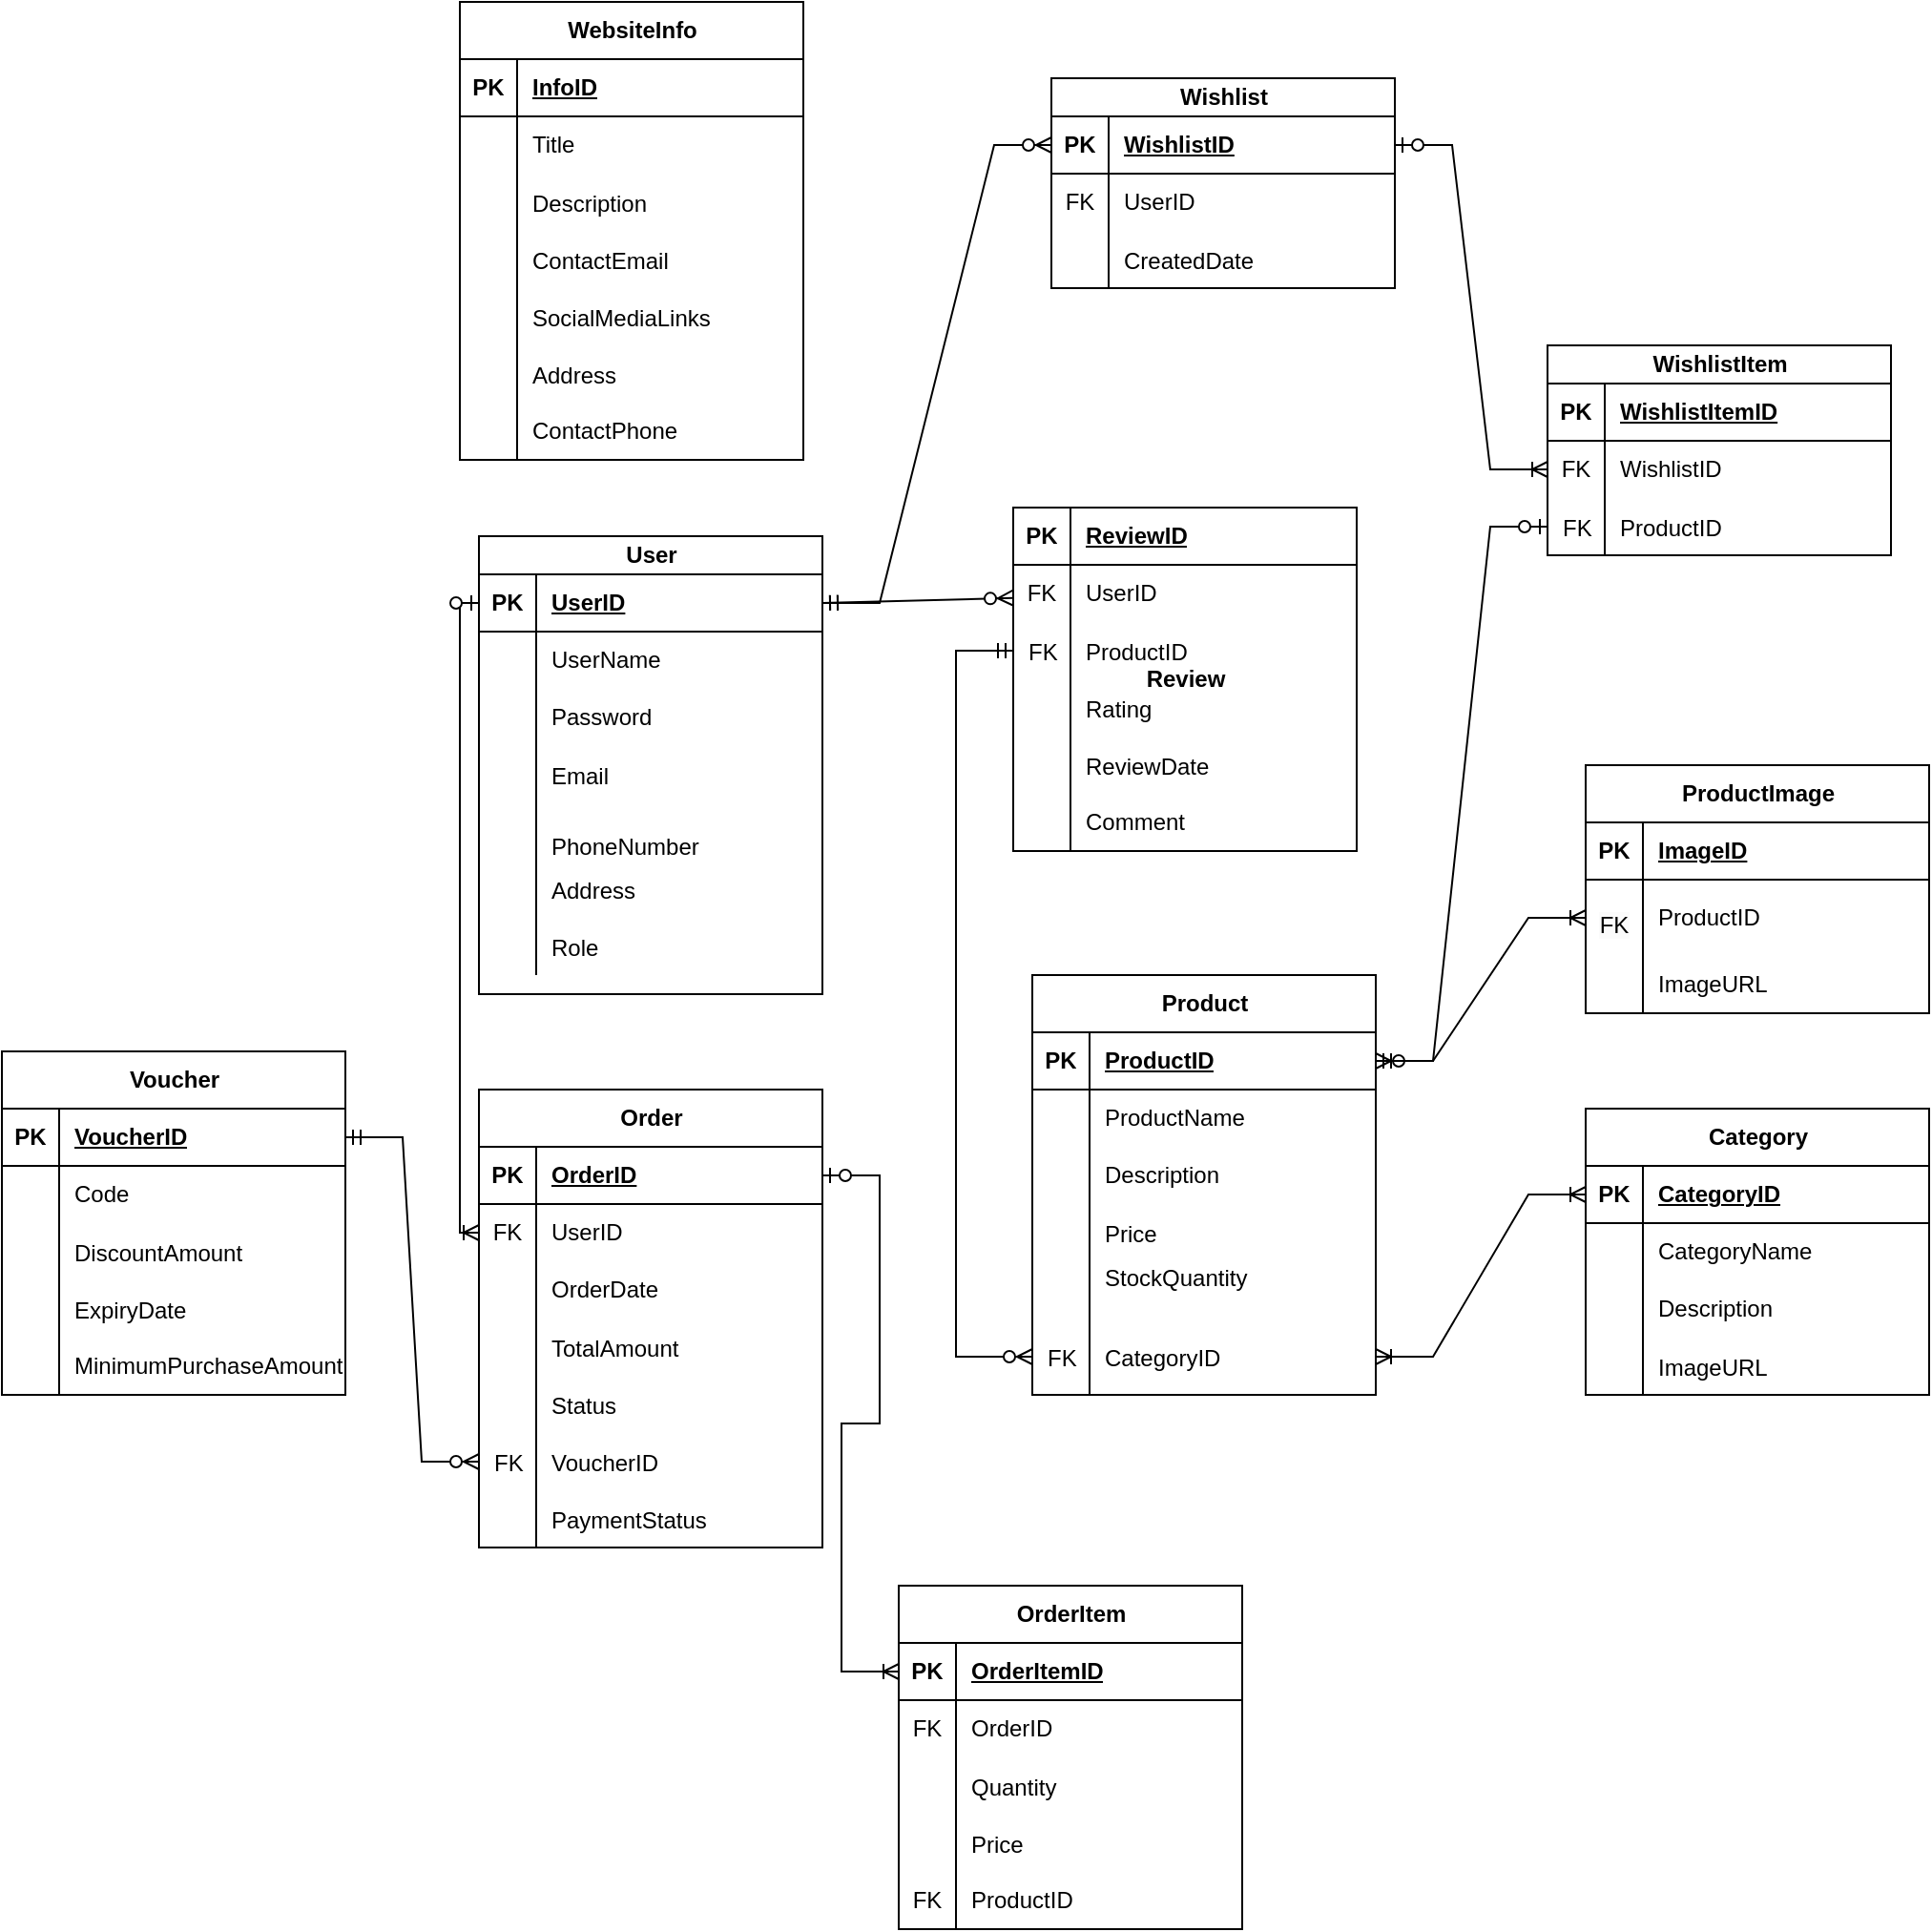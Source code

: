 <mxfile version="24.7.16">
  <diagram name="Page-1" id="u76nmSg9Bc3Q9cFhFANN">
    <mxGraphModel dx="2418" dy="972" grid="1" gridSize="10" guides="1" tooltips="1" connect="1" arrows="1" fold="1" page="1" pageScale="1" pageWidth="850" pageHeight="1100" math="0" shadow="0">
      <root>
        <mxCell id="0" />
        <mxCell id="1" parent="0" />
        <mxCell id="5hPkM_1ZpHpw8Iq2QBp6-1" value="User" style="shape=table;startSize=20;container=1;collapsible=1;childLayout=tableLayout;fixedRows=1;rowLines=0;fontStyle=1;align=center;resizeLast=1;html=1;" vertex="1" parent="1">
          <mxGeometry x="90" y="300" width="180" height="240" as="geometry">
            <mxRectangle x="120" y="280" width="70" height="30" as="alternateBounds" />
          </mxGeometry>
        </mxCell>
        <mxCell id="5hPkM_1ZpHpw8Iq2QBp6-2" value="" style="shape=tableRow;horizontal=0;startSize=0;swimlaneHead=0;swimlaneBody=0;fillColor=none;collapsible=0;dropTarget=0;points=[[0,0.5],[1,0.5]];portConstraint=eastwest;top=0;left=0;right=0;bottom=1;" vertex="1" parent="5hPkM_1ZpHpw8Iq2QBp6-1">
          <mxGeometry y="20" width="180" height="30" as="geometry" />
        </mxCell>
        <mxCell id="5hPkM_1ZpHpw8Iq2QBp6-3" value="PK" style="shape=partialRectangle;connectable=0;fillColor=none;top=0;left=0;bottom=0;right=0;fontStyle=1;overflow=hidden;whiteSpace=wrap;html=1;" vertex="1" parent="5hPkM_1ZpHpw8Iq2QBp6-2">
          <mxGeometry width="30" height="30" as="geometry">
            <mxRectangle width="30" height="30" as="alternateBounds" />
          </mxGeometry>
        </mxCell>
        <mxCell id="5hPkM_1ZpHpw8Iq2QBp6-4" value="UserID" style="shape=partialRectangle;connectable=0;fillColor=none;top=0;left=0;bottom=0;right=0;align=left;spacingLeft=6;fontStyle=5;overflow=hidden;whiteSpace=wrap;html=1;" vertex="1" parent="5hPkM_1ZpHpw8Iq2QBp6-2">
          <mxGeometry x="30" width="150" height="30" as="geometry">
            <mxRectangle width="150" height="30" as="alternateBounds" />
          </mxGeometry>
        </mxCell>
        <mxCell id="5hPkM_1ZpHpw8Iq2QBp6-5" value="" style="shape=tableRow;horizontal=0;startSize=0;swimlaneHead=0;swimlaneBody=0;fillColor=none;collapsible=0;dropTarget=0;points=[[0,0.5],[1,0.5]];portConstraint=eastwest;top=0;left=0;right=0;bottom=0;" vertex="1" parent="5hPkM_1ZpHpw8Iq2QBp6-1">
          <mxGeometry y="50" width="180" height="30" as="geometry" />
        </mxCell>
        <mxCell id="5hPkM_1ZpHpw8Iq2QBp6-6" value="" style="shape=partialRectangle;connectable=0;fillColor=none;top=0;left=0;bottom=0;right=0;editable=1;overflow=hidden;whiteSpace=wrap;html=1;" vertex="1" parent="5hPkM_1ZpHpw8Iq2QBp6-5">
          <mxGeometry width="30" height="30" as="geometry">
            <mxRectangle width="30" height="30" as="alternateBounds" />
          </mxGeometry>
        </mxCell>
        <mxCell id="5hPkM_1ZpHpw8Iq2QBp6-7" value="UserName" style="shape=partialRectangle;connectable=0;fillColor=none;top=0;left=0;bottom=0;right=0;align=left;spacingLeft=6;overflow=hidden;whiteSpace=wrap;html=1;" vertex="1" parent="5hPkM_1ZpHpw8Iq2QBp6-5">
          <mxGeometry x="30" width="150" height="30" as="geometry">
            <mxRectangle width="150" height="30" as="alternateBounds" />
          </mxGeometry>
        </mxCell>
        <mxCell id="5hPkM_1ZpHpw8Iq2QBp6-8" value="" style="shape=tableRow;horizontal=0;startSize=0;swimlaneHead=0;swimlaneBody=0;fillColor=none;collapsible=0;dropTarget=0;points=[[0,0.5],[1,0.5]];portConstraint=eastwest;top=0;left=0;right=0;bottom=0;" vertex="1" parent="5hPkM_1ZpHpw8Iq2QBp6-1">
          <mxGeometry y="80" width="180" height="30" as="geometry" />
        </mxCell>
        <mxCell id="5hPkM_1ZpHpw8Iq2QBp6-9" value="" style="shape=partialRectangle;connectable=0;fillColor=none;top=0;left=0;bottom=0;right=0;editable=1;overflow=hidden;whiteSpace=wrap;html=1;" vertex="1" parent="5hPkM_1ZpHpw8Iq2QBp6-8">
          <mxGeometry width="30" height="30" as="geometry">
            <mxRectangle width="30" height="30" as="alternateBounds" />
          </mxGeometry>
        </mxCell>
        <mxCell id="5hPkM_1ZpHpw8Iq2QBp6-10" value="Password " style="shape=partialRectangle;connectable=0;fillColor=none;top=0;left=0;bottom=0;right=0;align=left;spacingLeft=6;overflow=hidden;whiteSpace=wrap;html=1;" vertex="1" parent="5hPkM_1ZpHpw8Iq2QBp6-8">
          <mxGeometry x="30" width="150" height="30" as="geometry">
            <mxRectangle width="150" height="30" as="alternateBounds" />
          </mxGeometry>
        </mxCell>
        <mxCell id="5hPkM_1ZpHpw8Iq2QBp6-57" value="" style="shape=tableRow;horizontal=0;startSize=0;swimlaneHead=0;swimlaneBody=0;fillColor=none;collapsible=0;dropTarget=0;points=[[0,0.5],[1,0.5]];portConstraint=eastwest;top=0;left=0;right=0;bottom=0;strokeColor=default;align=left;verticalAlign=middle;spacingLeft=6;fontFamily=Helvetica;fontSize=12;fontColor=default;" vertex="1" parent="5hPkM_1ZpHpw8Iq2QBp6-1">
          <mxGeometry y="110" width="180" height="30" as="geometry" />
        </mxCell>
        <mxCell id="5hPkM_1ZpHpw8Iq2QBp6-58" value="" style="shape=partialRectangle;connectable=0;fillColor=none;top=0;left=0;bottom=0;right=0;editable=1;overflow=hidden;strokeColor=default;align=left;verticalAlign=middle;spacingLeft=6;fontFamily=Helvetica;fontSize=12;fontColor=default;" vertex="1" parent="5hPkM_1ZpHpw8Iq2QBp6-57">
          <mxGeometry width="30" height="30" as="geometry">
            <mxRectangle width="30" height="30" as="alternateBounds" />
          </mxGeometry>
        </mxCell>
        <mxCell id="5hPkM_1ZpHpw8Iq2QBp6-59" value="Email" style="shape=partialRectangle;connectable=0;fillColor=none;top=0;left=0;bottom=0;right=0;align=left;spacingLeft=6;overflow=hidden;strokeColor=default;verticalAlign=middle;fontFamily=Helvetica;fontSize=12;fontColor=default;" vertex="1" parent="5hPkM_1ZpHpw8Iq2QBp6-57">
          <mxGeometry x="30" width="150" height="30" as="geometry">
            <mxRectangle width="150" height="30" as="alternateBounds" />
          </mxGeometry>
        </mxCell>
        <mxCell id="5hPkM_1ZpHpw8Iq2QBp6-54" value="" style="shape=tableRow;horizontal=0;startSize=0;swimlaneHead=0;swimlaneBody=0;fillColor=none;collapsible=0;dropTarget=0;points=[[0,0.5],[1,0.5]];portConstraint=eastwest;top=0;left=0;right=0;bottom=0;strokeColor=default;align=left;verticalAlign=middle;spacingLeft=6;fontFamily=Helvetica;fontSize=12;fontColor=default;" vertex="1" parent="5hPkM_1ZpHpw8Iq2QBp6-1">
          <mxGeometry y="140" width="180" height="30" as="geometry" />
        </mxCell>
        <mxCell id="5hPkM_1ZpHpw8Iq2QBp6-55" value="" style="shape=partialRectangle;connectable=0;fillColor=none;top=0;left=0;bottom=0;right=0;editable=1;overflow=hidden;strokeColor=default;align=left;verticalAlign=middle;spacingLeft=6;fontFamily=Helvetica;fontSize=12;fontColor=default;" vertex="1" parent="5hPkM_1ZpHpw8Iq2QBp6-54">
          <mxGeometry width="30" height="30" as="geometry">
            <mxRectangle width="30" height="30" as="alternateBounds" />
          </mxGeometry>
        </mxCell>
        <mxCell id="5hPkM_1ZpHpw8Iq2QBp6-56" value="&#xa;PhoneNumber &#xa;&#xa;" style="shape=partialRectangle;connectable=0;fillColor=none;top=0;left=0;bottom=0;right=0;align=left;spacingLeft=6;overflow=hidden;strokeColor=default;verticalAlign=middle;fontFamily=Helvetica;fontSize=12;fontColor=default;" vertex="1" parent="5hPkM_1ZpHpw8Iq2QBp6-54">
          <mxGeometry x="30" width="150" height="30" as="geometry">
            <mxRectangle width="150" height="30" as="alternateBounds" />
          </mxGeometry>
        </mxCell>
        <mxCell id="5hPkM_1ZpHpw8Iq2QBp6-51" value="" style="shape=tableRow;horizontal=0;startSize=0;swimlaneHead=0;swimlaneBody=0;fillColor=none;collapsible=0;dropTarget=0;points=[[0,0.5],[1,0.5]];portConstraint=eastwest;top=0;left=0;right=0;bottom=0;strokeColor=default;align=left;verticalAlign=middle;spacingLeft=6;fontFamily=Helvetica;fontSize=12;fontColor=default;" vertex="1" parent="5hPkM_1ZpHpw8Iq2QBp6-1">
          <mxGeometry y="170" width="180" height="30" as="geometry" />
        </mxCell>
        <mxCell id="5hPkM_1ZpHpw8Iq2QBp6-52" value="" style="shape=partialRectangle;connectable=0;fillColor=none;top=0;left=0;bottom=0;right=0;editable=1;overflow=hidden;strokeColor=default;align=left;verticalAlign=middle;spacingLeft=6;fontFamily=Helvetica;fontSize=12;fontColor=default;" vertex="1" parent="5hPkM_1ZpHpw8Iq2QBp6-51">
          <mxGeometry width="30" height="30" as="geometry">
            <mxRectangle width="30" height="30" as="alternateBounds" />
          </mxGeometry>
        </mxCell>
        <mxCell id="5hPkM_1ZpHpw8Iq2QBp6-53" value="Address " style="shape=partialRectangle;connectable=0;fillColor=none;top=0;left=0;bottom=0;right=0;align=left;spacingLeft=6;overflow=hidden;strokeColor=default;verticalAlign=middle;fontFamily=Helvetica;fontSize=12;fontColor=default;" vertex="1" parent="5hPkM_1ZpHpw8Iq2QBp6-51">
          <mxGeometry x="30" width="150" height="30" as="geometry">
            <mxRectangle width="150" height="30" as="alternateBounds" />
          </mxGeometry>
        </mxCell>
        <mxCell id="5hPkM_1ZpHpw8Iq2QBp6-48" value="" style="shape=tableRow;horizontal=0;startSize=0;swimlaneHead=0;swimlaneBody=0;fillColor=none;collapsible=0;dropTarget=0;points=[[0,0.5],[1,0.5]];portConstraint=eastwest;top=0;left=0;right=0;bottom=0;strokeColor=default;align=left;verticalAlign=middle;spacingLeft=6;fontFamily=Helvetica;fontSize=12;fontColor=default;" vertex="1" parent="5hPkM_1ZpHpw8Iq2QBp6-1">
          <mxGeometry y="200" width="180" height="30" as="geometry" />
        </mxCell>
        <mxCell id="5hPkM_1ZpHpw8Iq2QBp6-49" value="" style="shape=partialRectangle;connectable=0;fillColor=none;top=0;left=0;bottom=0;right=0;editable=1;overflow=hidden;strokeColor=default;align=left;verticalAlign=middle;spacingLeft=6;fontFamily=Helvetica;fontSize=12;fontColor=default;" vertex="1" parent="5hPkM_1ZpHpw8Iq2QBp6-48">
          <mxGeometry width="30" height="30" as="geometry">
            <mxRectangle width="30" height="30" as="alternateBounds" />
          </mxGeometry>
        </mxCell>
        <mxCell id="5hPkM_1ZpHpw8Iq2QBp6-50" value="Role " style="shape=partialRectangle;connectable=0;fillColor=none;top=0;left=0;bottom=0;right=0;align=left;spacingLeft=6;overflow=hidden;strokeColor=default;verticalAlign=middle;fontFamily=Helvetica;fontSize=12;fontColor=default;" vertex="1" parent="5hPkM_1ZpHpw8Iq2QBp6-48">
          <mxGeometry x="30" width="150" height="30" as="geometry">
            <mxRectangle width="150" height="30" as="alternateBounds" />
          </mxGeometry>
        </mxCell>
        <mxCell id="5hPkM_1ZpHpw8Iq2QBp6-83" value="Category " style="shape=table;startSize=30;container=1;collapsible=1;childLayout=tableLayout;fixedRows=1;rowLines=0;fontStyle=1;align=center;resizeLast=1;html=1;" vertex="1" parent="1">
          <mxGeometry x="670" y="600" width="180" height="150" as="geometry">
            <mxRectangle x="120" y="280" width="70" height="30" as="alternateBounds" />
          </mxGeometry>
        </mxCell>
        <mxCell id="5hPkM_1ZpHpw8Iq2QBp6-84" value="" style="shape=tableRow;horizontal=0;startSize=0;swimlaneHead=0;swimlaneBody=0;fillColor=none;collapsible=0;dropTarget=0;points=[[0,0.5],[1,0.5]];portConstraint=eastwest;top=0;left=0;right=0;bottom=1;" vertex="1" parent="5hPkM_1ZpHpw8Iq2QBp6-83">
          <mxGeometry y="30" width="180" height="30" as="geometry" />
        </mxCell>
        <mxCell id="5hPkM_1ZpHpw8Iq2QBp6-85" value="PK" style="shape=partialRectangle;connectable=0;fillColor=none;top=0;left=0;bottom=0;right=0;fontStyle=1;overflow=hidden;whiteSpace=wrap;html=1;" vertex="1" parent="5hPkM_1ZpHpw8Iq2QBp6-84">
          <mxGeometry width="30" height="30" as="geometry">
            <mxRectangle width="30" height="30" as="alternateBounds" />
          </mxGeometry>
        </mxCell>
        <mxCell id="5hPkM_1ZpHpw8Iq2QBp6-86" value="CategoryID " style="shape=partialRectangle;connectable=0;fillColor=none;top=0;left=0;bottom=0;right=0;align=left;spacingLeft=6;fontStyle=5;overflow=hidden;whiteSpace=wrap;html=1;" vertex="1" parent="5hPkM_1ZpHpw8Iq2QBp6-84">
          <mxGeometry x="30" width="150" height="30" as="geometry">
            <mxRectangle width="150" height="30" as="alternateBounds" />
          </mxGeometry>
        </mxCell>
        <mxCell id="5hPkM_1ZpHpw8Iq2QBp6-87" value="" style="shape=tableRow;horizontal=0;startSize=0;swimlaneHead=0;swimlaneBody=0;fillColor=none;collapsible=0;dropTarget=0;points=[[0,0.5],[1,0.5]];portConstraint=eastwest;top=0;left=0;right=0;bottom=0;" vertex="1" parent="5hPkM_1ZpHpw8Iq2QBp6-83">
          <mxGeometry y="60" width="180" height="30" as="geometry" />
        </mxCell>
        <mxCell id="5hPkM_1ZpHpw8Iq2QBp6-88" value="" style="shape=partialRectangle;connectable=0;fillColor=none;top=0;left=0;bottom=0;right=0;editable=1;overflow=hidden;whiteSpace=wrap;html=1;" vertex="1" parent="5hPkM_1ZpHpw8Iq2QBp6-87">
          <mxGeometry width="30" height="30" as="geometry">
            <mxRectangle width="30" height="30" as="alternateBounds" />
          </mxGeometry>
        </mxCell>
        <mxCell id="5hPkM_1ZpHpw8Iq2QBp6-89" value="CategoryName " style="shape=partialRectangle;connectable=0;fillColor=none;top=0;left=0;bottom=0;right=0;align=left;spacingLeft=6;overflow=hidden;whiteSpace=wrap;html=1;" vertex="1" parent="5hPkM_1ZpHpw8Iq2QBp6-87">
          <mxGeometry x="30" width="150" height="30" as="geometry">
            <mxRectangle width="150" height="30" as="alternateBounds" />
          </mxGeometry>
        </mxCell>
        <mxCell id="5hPkM_1ZpHpw8Iq2QBp6-90" value="" style="shape=tableRow;horizontal=0;startSize=0;swimlaneHead=0;swimlaneBody=0;fillColor=none;collapsible=0;dropTarget=0;points=[[0,0.5],[1,0.5]];portConstraint=eastwest;top=0;left=0;right=0;bottom=0;" vertex="1" parent="5hPkM_1ZpHpw8Iq2QBp6-83">
          <mxGeometry y="90" width="180" height="30" as="geometry" />
        </mxCell>
        <mxCell id="5hPkM_1ZpHpw8Iq2QBp6-91" value="" style="shape=partialRectangle;connectable=0;fillColor=none;top=0;left=0;bottom=0;right=0;editable=1;overflow=hidden;whiteSpace=wrap;html=1;" vertex="1" parent="5hPkM_1ZpHpw8Iq2QBp6-90">
          <mxGeometry width="30" height="30" as="geometry">
            <mxRectangle width="30" height="30" as="alternateBounds" />
          </mxGeometry>
        </mxCell>
        <mxCell id="5hPkM_1ZpHpw8Iq2QBp6-92" value="Description  " style="shape=partialRectangle;connectable=0;fillColor=none;top=0;left=0;bottom=0;right=0;align=left;spacingLeft=6;overflow=hidden;whiteSpace=wrap;html=1;" vertex="1" parent="5hPkM_1ZpHpw8Iq2QBp6-90">
          <mxGeometry x="30" width="150" height="30" as="geometry">
            <mxRectangle width="150" height="30" as="alternateBounds" />
          </mxGeometry>
        </mxCell>
        <mxCell id="5hPkM_1ZpHpw8Iq2QBp6-93" value="" style="shape=tableRow;horizontal=0;startSize=0;swimlaneHead=0;swimlaneBody=0;fillColor=none;collapsible=0;dropTarget=0;points=[[0,0.5],[1,0.5]];portConstraint=eastwest;top=0;left=0;right=0;bottom=0;strokeColor=default;align=left;verticalAlign=middle;spacingLeft=6;fontFamily=Helvetica;fontSize=12;fontColor=default;" vertex="1" parent="5hPkM_1ZpHpw8Iq2QBp6-83">
          <mxGeometry y="120" width="180" height="30" as="geometry" />
        </mxCell>
        <mxCell id="5hPkM_1ZpHpw8Iq2QBp6-94" value="" style="shape=partialRectangle;connectable=0;fillColor=none;top=0;left=0;bottom=0;right=0;editable=1;overflow=hidden;strokeColor=default;align=left;verticalAlign=middle;spacingLeft=6;fontFamily=Helvetica;fontSize=12;fontColor=default;" vertex="1" parent="5hPkM_1ZpHpw8Iq2QBp6-93">
          <mxGeometry width="30" height="30" as="geometry">
            <mxRectangle width="30" height="30" as="alternateBounds" />
          </mxGeometry>
        </mxCell>
        <mxCell id="5hPkM_1ZpHpw8Iq2QBp6-95" value="ImageURL " style="shape=partialRectangle;connectable=0;fillColor=none;top=0;left=0;bottom=0;right=0;align=left;spacingLeft=6;overflow=hidden;strokeColor=default;verticalAlign=middle;fontFamily=Helvetica;fontSize=12;fontColor=default;" vertex="1" parent="5hPkM_1ZpHpw8Iq2QBp6-93">
          <mxGeometry x="30" width="150" height="30" as="geometry">
            <mxRectangle width="150" height="30" as="alternateBounds" />
          </mxGeometry>
        </mxCell>
        <mxCell id="5hPkM_1ZpHpw8Iq2QBp6-105" value="Product " style="shape=table;startSize=30;container=1;collapsible=1;childLayout=tableLayout;fixedRows=1;rowLines=0;fontStyle=1;align=center;resizeLast=1;html=1;" vertex="1" parent="1">
          <mxGeometry x="380" y="530" width="180" height="220" as="geometry">
            <mxRectangle x="120" y="280" width="70" height="30" as="alternateBounds" />
          </mxGeometry>
        </mxCell>
        <mxCell id="5hPkM_1ZpHpw8Iq2QBp6-106" value="" style="shape=tableRow;horizontal=0;startSize=0;swimlaneHead=0;swimlaneBody=0;fillColor=none;collapsible=0;dropTarget=0;points=[[0,0.5],[1,0.5]];portConstraint=eastwest;top=0;left=0;right=0;bottom=1;" vertex="1" parent="5hPkM_1ZpHpw8Iq2QBp6-105">
          <mxGeometry y="30" width="180" height="30" as="geometry" />
        </mxCell>
        <mxCell id="5hPkM_1ZpHpw8Iq2QBp6-107" value="PK" style="shape=partialRectangle;connectable=0;fillColor=none;top=0;left=0;bottom=0;right=0;fontStyle=1;overflow=hidden;whiteSpace=wrap;html=1;" vertex="1" parent="5hPkM_1ZpHpw8Iq2QBp6-106">
          <mxGeometry width="30" height="30" as="geometry">
            <mxRectangle width="30" height="30" as="alternateBounds" />
          </mxGeometry>
        </mxCell>
        <mxCell id="5hPkM_1ZpHpw8Iq2QBp6-108" value="ProductID " style="shape=partialRectangle;connectable=0;fillColor=none;top=0;left=0;bottom=0;right=0;align=left;spacingLeft=6;fontStyle=5;overflow=hidden;whiteSpace=wrap;html=1;" vertex="1" parent="5hPkM_1ZpHpw8Iq2QBp6-106">
          <mxGeometry x="30" width="150" height="30" as="geometry">
            <mxRectangle width="150" height="30" as="alternateBounds" />
          </mxGeometry>
        </mxCell>
        <mxCell id="5hPkM_1ZpHpw8Iq2QBp6-109" value="" style="shape=tableRow;horizontal=0;startSize=0;swimlaneHead=0;swimlaneBody=0;fillColor=none;collapsible=0;dropTarget=0;points=[[0,0.5],[1,0.5]];portConstraint=eastwest;top=0;left=0;right=0;bottom=0;" vertex="1" parent="5hPkM_1ZpHpw8Iq2QBp6-105">
          <mxGeometry y="60" width="180" height="30" as="geometry" />
        </mxCell>
        <mxCell id="5hPkM_1ZpHpw8Iq2QBp6-110" value="" style="shape=partialRectangle;connectable=0;fillColor=none;top=0;left=0;bottom=0;right=0;editable=1;overflow=hidden;whiteSpace=wrap;html=1;" vertex="1" parent="5hPkM_1ZpHpw8Iq2QBp6-109">
          <mxGeometry width="30" height="30" as="geometry">
            <mxRectangle width="30" height="30" as="alternateBounds" />
          </mxGeometry>
        </mxCell>
        <mxCell id="5hPkM_1ZpHpw8Iq2QBp6-111" value="ProductName " style="shape=partialRectangle;connectable=0;fillColor=none;top=0;left=0;bottom=0;right=0;align=left;spacingLeft=6;overflow=hidden;whiteSpace=wrap;html=1;" vertex="1" parent="5hPkM_1ZpHpw8Iq2QBp6-109">
          <mxGeometry x="30" width="150" height="30" as="geometry">
            <mxRectangle width="150" height="30" as="alternateBounds" />
          </mxGeometry>
        </mxCell>
        <mxCell id="5hPkM_1ZpHpw8Iq2QBp6-112" value="" style="shape=tableRow;horizontal=0;startSize=0;swimlaneHead=0;swimlaneBody=0;fillColor=none;collapsible=0;dropTarget=0;points=[[0,0.5],[1,0.5]];portConstraint=eastwest;top=0;left=0;right=0;bottom=0;" vertex="1" parent="5hPkM_1ZpHpw8Iq2QBp6-105">
          <mxGeometry y="90" width="180" height="30" as="geometry" />
        </mxCell>
        <mxCell id="5hPkM_1ZpHpw8Iq2QBp6-113" value="" style="shape=partialRectangle;connectable=0;fillColor=none;top=0;left=0;bottom=0;right=0;editable=1;overflow=hidden;whiteSpace=wrap;html=1;" vertex="1" parent="5hPkM_1ZpHpw8Iq2QBp6-112">
          <mxGeometry width="30" height="30" as="geometry">
            <mxRectangle width="30" height="30" as="alternateBounds" />
          </mxGeometry>
        </mxCell>
        <mxCell id="5hPkM_1ZpHpw8Iq2QBp6-114" value="Description  " style="shape=partialRectangle;connectable=0;fillColor=none;top=0;left=0;bottom=0;right=0;align=left;spacingLeft=6;overflow=hidden;whiteSpace=wrap;html=1;" vertex="1" parent="5hPkM_1ZpHpw8Iq2QBp6-112">
          <mxGeometry x="30" width="150" height="30" as="geometry">
            <mxRectangle width="150" height="30" as="alternateBounds" />
          </mxGeometry>
        </mxCell>
        <mxCell id="5hPkM_1ZpHpw8Iq2QBp6-115" value="" style="shape=tableRow;horizontal=0;startSize=0;swimlaneHead=0;swimlaneBody=0;fillColor=none;collapsible=0;dropTarget=0;points=[[0,0.5],[1,0.5]];portConstraint=eastwest;top=0;left=0;right=0;bottom=0;strokeColor=default;align=left;verticalAlign=middle;spacingLeft=6;fontFamily=Helvetica;fontSize=12;fontColor=default;" vertex="1" parent="5hPkM_1ZpHpw8Iq2QBp6-105">
          <mxGeometry y="120" width="180" height="30" as="geometry" />
        </mxCell>
        <mxCell id="5hPkM_1ZpHpw8Iq2QBp6-116" value="" style="shape=partialRectangle;connectable=0;fillColor=none;top=0;left=0;bottom=0;right=0;editable=1;overflow=hidden;strokeColor=default;align=left;verticalAlign=middle;spacingLeft=6;fontFamily=Helvetica;fontSize=12;fontColor=default;" vertex="1" parent="5hPkM_1ZpHpw8Iq2QBp6-115">
          <mxGeometry width="30" height="30" as="geometry">
            <mxRectangle width="30" height="30" as="alternateBounds" />
          </mxGeometry>
        </mxCell>
        <mxCell id="5hPkM_1ZpHpw8Iq2QBp6-117" value="Price " style="shape=partialRectangle;connectable=0;fillColor=none;top=0;left=0;bottom=0;right=0;align=left;spacingLeft=6;overflow=hidden;strokeColor=default;verticalAlign=middle;fontFamily=Helvetica;fontSize=12;fontColor=default;" vertex="1" parent="5hPkM_1ZpHpw8Iq2QBp6-115">
          <mxGeometry x="30" width="150" height="30" as="geometry">
            <mxRectangle width="150" height="30" as="alternateBounds" />
          </mxGeometry>
        </mxCell>
        <mxCell id="5hPkM_1ZpHpw8Iq2QBp6-118" value="" style="shape=tableRow;horizontal=0;startSize=0;swimlaneHead=0;swimlaneBody=0;fillColor=none;collapsible=0;dropTarget=0;points=[[0,0.5],[1,0.5]];portConstraint=eastwest;top=0;left=0;right=0;bottom=0;strokeColor=default;align=left;verticalAlign=middle;spacingLeft=6;fontFamily=Helvetica;fontSize=12;fontColor=default;" vertex="1" parent="5hPkM_1ZpHpw8Iq2QBp6-105">
          <mxGeometry y="150" width="180" height="30" as="geometry" />
        </mxCell>
        <mxCell id="5hPkM_1ZpHpw8Iq2QBp6-119" value="" style="shape=partialRectangle;connectable=0;fillColor=none;top=0;left=0;bottom=0;right=0;editable=1;overflow=hidden;strokeColor=default;align=left;verticalAlign=middle;spacingLeft=6;fontFamily=Helvetica;fontSize=12;fontColor=default;" vertex="1" parent="5hPkM_1ZpHpw8Iq2QBp6-118">
          <mxGeometry width="30" height="30" as="geometry">
            <mxRectangle width="30" height="30" as="alternateBounds" />
          </mxGeometry>
        </mxCell>
        <mxCell id="5hPkM_1ZpHpw8Iq2QBp6-120" value="StockQuantity &#xa;" style="shape=partialRectangle;connectable=0;fillColor=none;top=0;left=0;bottom=0;right=0;align=left;spacingLeft=6;overflow=hidden;strokeColor=default;verticalAlign=middle;fontFamily=Helvetica;fontSize=12;fontColor=default;" vertex="1" parent="5hPkM_1ZpHpw8Iq2QBp6-118">
          <mxGeometry x="30" width="150" height="30" as="geometry">
            <mxRectangle width="150" height="30" as="alternateBounds" />
          </mxGeometry>
        </mxCell>
        <mxCell id="5hPkM_1ZpHpw8Iq2QBp6-121" value="" style="shape=tableRow;horizontal=0;startSize=0;swimlaneHead=0;swimlaneBody=0;fillColor=none;collapsible=0;dropTarget=0;points=[[0,0.5],[1,0.5]];portConstraint=eastwest;top=0;left=0;right=0;bottom=0;strokeColor=default;align=left;verticalAlign=middle;spacingLeft=6;fontFamily=Helvetica;fontSize=12;fontColor=default;" vertex="1" parent="5hPkM_1ZpHpw8Iq2QBp6-105">
          <mxGeometry y="180" width="180" height="40" as="geometry" />
        </mxCell>
        <mxCell id="5hPkM_1ZpHpw8Iq2QBp6-122" value="FK" style="shape=partialRectangle;connectable=0;fillColor=none;top=0;left=0;bottom=0;right=0;editable=1;overflow=hidden;strokeColor=default;align=left;verticalAlign=middle;spacingLeft=6;fontFamily=Helvetica;fontSize=12;fontColor=default;" vertex="1" parent="5hPkM_1ZpHpw8Iq2QBp6-121">
          <mxGeometry width="30" height="40" as="geometry">
            <mxRectangle width="30" height="40" as="alternateBounds" />
          </mxGeometry>
        </mxCell>
        <mxCell id="5hPkM_1ZpHpw8Iq2QBp6-123" value="CategoryID  " style="shape=partialRectangle;connectable=0;fillColor=none;top=0;left=0;bottom=0;right=0;align=left;spacingLeft=6;overflow=hidden;strokeColor=default;verticalAlign=middle;fontFamily=Helvetica;fontSize=12;fontColor=default;" vertex="1" parent="5hPkM_1ZpHpw8Iq2QBp6-121">
          <mxGeometry x="30" width="150" height="40" as="geometry">
            <mxRectangle width="150" height="40" as="alternateBounds" />
          </mxGeometry>
        </mxCell>
        <mxCell id="5hPkM_1ZpHpw8Iq2QBp6-127" value="ProductImage  " style="shape=table;startSize=30;container=1;collapsible=1;childLayout=tableLayout;fixedRows=1;rowLines=0;fontStyle=1;align=center;resizeLast=1;html=1;" vertex="1" parent="1">
          <mxGeometry x="670" y="420" width="180" height="130" as="geometry">
            <mxRectangle x="120" y="280" width="70" height="30" as="alternateBounds" />
          </mxGeometry>
        </mxCell>
        <mxCell id="5hPkM_1ZpHpw8Iq2QBp6-128" value="" style="shape=tableRow;horizontal=0;startSize=0;swimlaneHead=0;swimlaneBody=0;fillColor=none;collapsible=0;dropTarget=0;points=[[0,0.5],[1,0.5]];portConstraint=eastwest;top=0;left=0;right=0;bottom=1;" vertex="1" parent="5hPkM_1ZpHpw8Iq2QBp6-127">
          <mxGeometry y="30" width="180" height="30" as="geometry" />
        </mxCell>
        <mxCell id="5hPkM_1ZpHpw8Iq2QBp6-129" value="PK" style="shape=partialRectangle;connectable=0;fillColor=none;top=0;left=0;bottom=0;right=0;fontStyle=1;overflow=hidden;whiteSpace=wrap;html=1;" vertex="1" parent="5hPkM_1ZpHpw8Iq2QBp6-128">
          <mxGeometry width="30" height="30" as="geometry">
            <mxRectangle width="30" height="30" as="alternateBounds" />
          </mxGeometry>
        </mxCell>
        <mxCell id="5hPkM_1ZpHpw8Iq2QBp6-130" value="ImageID  " style="shape=partialRectangle;connectable=0;fillColor=none;top=0;left=0;bottom=0;right=0;align=left;spacingLeft=6;fontStyle=5;overflow=hidden;whiteSpace=wrap;html=1;" vertex="1" parent="5hPkM_1ZpHpw8Iq2QBp6-128">
          <mxGeometry x="30" width="150" height="30" as="geometry">
            <mxRectangle width="150" height="30" as="alternateBounds" />
          </mxGeometry>
        </mxCell>
        <mxCell id="5hPkM_1ZpHpw8Iq2QBp6-131" value="" style="shape=tableRow;horizontal=0;startSize=0;swimlaneHead=0;swimlaneBody=0;fillColor=none;collapsible=0;dropTarget=0;points=[[0,0.5],[1,0.5]];portConstraint=eastwest;top=0;left=0;right=0;bottom=0;" vertex="1" parent="5hPkM_1ZpHpw8Iq2QBp6-127">
          <mxGeometry y="60" width="180" height="40" as="geometry" />
        </mxCell>
        <mxCell id="5hPkM_1ZpHpw8Iq2QBp6-132" value="&#xa;&lt;span style=&quot;color: rgb(0, 0, 0); font-family: Helvetica; font-size: 12px; font-style: normal; font-variant-ligatures: normal; font-variant-caps: normal; font-weight: 400; letter-spacing: normal; orphans: 2; text-align: left; text-indent: 0px; text-transform: none; widows: 2; word-spacing: 0px; -webkit-text-stroke-width: 0px; white-space: nowrap; background-color: rgb(251, 251, 251); text-decoration-thickness: initial; text-decoration-style: initial; text-decoration-color: initial; display: inline !important; float: none;&quot;&gt;FK&lt;/span&gt;&#xa;&#xa;" style="shape=partialRectangle;connectable=0;fillColor=none;top=0;left=0;bottom=0;right=0;editable=1;overflow=hidden;whiteSpace=wrap;html=1;" vertex="1" parent="5hPkM_1ZpHpw8Iq2QBp6-131">
          <mxGeometry width="30" height="40" as="geometry">
            <mxRectangle width="30" height="40" as="alternateBounds" />
          </mxGeometry>
        </mxCell>
        <mxCell id="5hPkM_1ZpHpw8Iq2QBp6-133" value="ProductID  " style="shape=partialRectangle;connectable=0;fillColor=none;top=0;left=0;bottom=0;right=0;align=left;spacingLeft=6;overflow=hidden;whiteSpace=wrap;html=1;" vertex="1" parent="5hPkM_1ZpHpw8Iq2QBp6-131">
          <mxGeometry x="30" width="150" height="40" as="geometry">
            <mxRectangle width="150" height="40" as="alternateBounds" />
          </mxGeometry>
        </mxCell>
        <mxCell id="5hPkM_1ZpHpw8Iq2QBp6-134" value="" style="shape=tableRow;horizontal=0;startSize=0;swimlaneHead=0;swimlaneBody=0;fillColor=none;collapsible=0;dropTarget=0;points=[[0,0.5],[1,0.5]];portConstraint=eastwest;top=0;left=0;right=0;bottom=0;" vertex="1" parent="5hPkM_1ZpHpw8Iq2QBp6-127">
          <mxGeometry y="100" width="180" height="30" as="geometry" />
        </mxCell>
        <mxCell id="5hPkM_1ZpHpw8Iq2QBp6-135" value="" style="shape=partialRectangle;connectable=0;fillColor=none;top=0;left=0;bottom=0;right=0;editable=1;overflow=hidden;whiteSpace=wrap;html=1;" vertex="1" parent="5hPkM_1ZpHpw8Iq2QBp6-134">
          <mxGeometry width="30" height="30" as="geometry">
            <mxRectangle width="30" height="30" as="alternateBounds" />
          </mxGeometry>
        </mxCell>
        <mxCell id="5hPkM_1ZpHpw8Iq2QBp6-136" value="ImageURL   " style="shape=partialRectangle;connectable=0;fillColor=none;top=0;left=0;bottom=0;right=0;align=left;spacingLeft=6;overflow=hidden;whiteSpace=wrap;html=1;" vertex="1" parent="5hPkM_1ZpHpw8Iq2QBp6-134">
          <mxGeometry x="30" width="150" height="30" as="geometry">
            <mxRectangle width="150" height="30" as="alternateBounds" />
          </mxGeometry>
        </mxCell>
        <mxCell id="5hPkM_1ZpHpw8Iq2QBp6-146" value="Order  " style="shape=table;startSize=30;container=1;collapsible=1;childLayout=tableLayout;fixedRows=1;rowLines=0;fontStyle=1;align=center;resizeLast=1;html=1;" vertex="1" parent="1">
          <mxGeometry x="90" y="590" width="180" height="240" as="geometry">
            <mxRectangle x="120" y="280" width="70" height="30" as="alternateBounds" />
          </mxGeometry>
        </mxCell>
        <mxCell id="5hPkM_1ZpHpw8Iq2QBp6-147" value="" style="shape=tableRow;horizontal=0;startSize=0;swimlaneHead=0;swimlaneBody=0;fillColor=none;collapsible=0;dropTarget=0;points=[[0,0.5],[1,0.5]];portConstraint=eastwest;top=0;left=0;right=0;bottom=1;" vertex="1" parent="5hPkM_1ZpHpw8Iq2QBp6-146">
          <mxGeometry y="30" width="180" height="30" as="geometry" />
        </mxCell>
        <mxCell id="5hPkM_1ZpHpw8Iq2QBp6-148" value="PK" style="shape=partialRectangle;connectable=0;fillColor=none;top=0;left=0;bottom=0;right=0;fontStyle=1;overflow=hidden;whiteSpace=wrap;html=1;" vertex="1" parent="5hPkM_1ZpHpw8Iq2QBp6-147">
          <mxGeometry width="30" height="30" as="geometry">
            <mxRectangle width="30" height="30" as="alternateBounds" />
          </mxGeometry>
        </mxCell>
        <mxCell id="5hPkM_1ZpHpw8Iq2QBp6-149" value="OrderID   " style="shape=partialRectangle;connectable=0;fillColor=none;top=0;left=0;bottom=0;right=0;align=left;spacingLeft=6;fontStyle=5;overflow=hidden;whiteSpace=wrap;html=1;" vertex="1" parent="5hPkM_1ZpHpw8Iq2QBp6-147">
          <mxGeometry x="30" width="150" height="30" as="geometry">
            <mxRectangle width="150" height="30" as="alternateBounds" />
          </mxGeometry>
        </mxCell>
        <mxCell id="5hPkM_1ZpHpw8Iq2QBp6-150" value="" style="shape=tableRow;horizontal=0;startSize=0;swimlaneHead=0;swimlaneBody=0;fillColor=none;collapsible=0;dropTarget=0;points=[[0,0.5],[1,0.5]];portConstraint=eastwest;top=0;left=0;right=0;bottom=0;" vertex="1" parent="5hPkM_1ZpHpw8Iq2QBp6-146">
          <mxGeometry y="60" width="180" height="30" as="geometry" />
        </mxCell>
        <mxCell id="5hPkM_1ZpHpw8Iq2QBp6-151" value="&lt;span style=&quot;text-align: left; text-wrap: nowrap;&quot;&gt;FK&lt;/span&gt;" style="shape=partialRectangle;connectable=0;fillColor=none;top=0;left=0;bottom=0;right=0;editable=1;overflow=hidden;whiteSpace=wrap;html=1;" vertex="1" parent="5hPkM_1ZpHpw8Iq2QBp6-150">
          <mxGeometry width="30" height="30" as="geometry">
            <mxRectangle width="30" height="30" as="alternateBounds" />
          </mxGeometry>
        </mxCell>
        <mxCell id="5hPkM_1ZpHpw8Iq2QBp6-152" value="UserID   " style="shape=partialRectangle;connectable=0;fillColor=none;top=0;left=0;bottom=0;right=0;align=left;spacingLeft=6;overflow=hidden;whiteSpace=wrap;html=1;" vertex="1" parent="5hPkM_1ZpHpw8Iq2QBp6-150">
          <mxGeometry x="30" width="150" height="30" as="geometry">
            <mxRectangle width="150" height="30" as="alternateBounds" />
          </mxGeometry>
        </mxCell>
        <mxCell id="5hPkM_1ZpHpw8Iq2QBp6-153" value="" style="shape=tableRow;horizontal=0;startSize=0;swimlaneHead=0;swimlaneBody=0;fillColor=none;collapsible=0;dropTarget=0;points=[[0,0.5],[1,0.5]];portConstraint=eastwest;top=0;left=0;right=0;bottom=0;" vertex="1" parent="5hPkM_1ZpHpw8Iq2QBp6-146">
          <mxGeometry y="90" width="180" height="30" as="geometry" />
        </mxCell>
        <mxCell id="5hPkM_1ZpHpw8Iq2QBp6-154" value="" style="shape=partialRectangle;connectable=0;fillColor=none;top=0;left=0;bottom=0;right=0;editable=1;overflow=hidden;whiteSpace=wrap;html=1;" vertex="1" parent="5hPkM_1ZpHpw8Iq2QBp6-153">
          <mxGeometry width="30" height="30" as="geometry">
            <mxRectangle width="30" height="30" as="alternateBounds" />
          </mxGeometry>
        </mxCell>
        <mxCell id="5hPkM_1ZpHpw8Iq2QBp6-155" value="OrderDate    " style="shape=partialRectangle;connectable=0;fillColor=none;top=0;left=0;bottom=0;right=0;align=left;spacingLeft=6;overflow=hidden;whiteSpace=wrap;html=1;" vertex="1" parent="5hPkM_1ZpHpw8Iq2QBp6-153">
          <mxGeometry x="30" width="150" height="30" as="geometry">
            <mxRectangle width="150" height="30" as="alternateBounds" />
          </mxGeometry>
        </mxCell>
        <mxCell id="5hPkM_1ZpHpw8Iq2QBp6-205" value="" style="shape=tableRow;horizontal=0;startSize=0;swimlaneHead=0;swimlaneBody=0;fillColor=none;collapsible=0;dropTarget=0;points=[[0,0.5],[1,0.5]];portConstraint=eastwest;top=0;left=0;right=0;bottom=0;strokeColor=default;align=left;verticalAlign=middle;spacingLeft=6;fontFamily=Helvetica;fontSize=12;fontColor=default;" vertex="1" parent="5hPkM_1ZpHpw8Iq2QBp6-146">
          <mxGeometry y="120" width="180" height="30" as="geometry" />
        </mxCell>
        <mxCell id="5hPkM_1ZpHpw8Iq2QBp6-206" value="" style="shape=partialRectangle;connectable=0;fillColor=none;top=0;left=0;bottom=0;right=0;editable=1;overflow=hidden;strokeColor=default;align=left;verticalAlign=middle;spacingLeft=6;fontFamily=Helvetica;fontSize=12;fontColor=default;" vertex="1" parent="5hPkM_1ZpHpw8Iq2QBp6-205">
          <mxGeometry width="30" height="30" as="geometry">
            <mxRectangle width="30" height="30" as="alternateBounds" />
          </mxGeometry>
        </mxCell>
        <mxCell id="5hPkM_1ZpHpw8Iq2QBp6-207" value="TotalAmount " style="shape=partialRectangle;connectable=0;fillColor=none;top=0;left=0;bottom=0;right=0;align=left;spacingLeft=6;overflow=hidden;strokeColor=default;verticalAlign=middle;fontFamily=Helvetica;fontSize=12;fontColor=default;" vertex="1" parent="5hPkM_1ZpHpw8Iq2QBp6-205">
          <mxGeometry x="30" width="150" height="30" as="geometry">
            <mxRectangle width="150" height="30" as="alternateBounds" />
          </mxGeometry>
        </mxCell>
        <mxCell id="5hPkM_1ZpHpw8Iq2QBp6-202" value="" style="shape=tableRow;horizontal=0;startSize=0;swimlaneHead=0;swimlaneBody=0;fillColor=none;collapsible=0;dropTarget=0;points=[[0,0.5],[1,0.5]];portConstraint=eastwest;top=0;left=0;right=0;bottom=0;strokeColor=default;align=left;verticalAlign=middle;spacingLeft=6;fontFamily=Helvetica;fontSize=12;fontColor=default;" vertex="1" parent="5hPkM_1ZpHpw8Iq2QBp6-146">
          <mxGeometry y="150" width="180" height="30" as="geometry" />
        </mxCell>
        <mxCell id="5hPkM_1ZpHpw8Iq2QBp6-203" value="" style="shape=partialRectangle;connectable=0;fillColor=none;top=0;left=0;bottom=0;right=0;editable=1;overflow=hidden;strokeColor=default;align=left;verticalAlign=middle;spacingLeft=6;fontFamily=Helvetica;fontSize=12;fontColor=default;" vertex="1" parent="5hPkM_1ZpHpw8Iq2QBp6-202">
          <mxGeometry width="30" height="30" as="geometry">
            <mxRectangle width="30" height="30" as="alternateBounds" />
          </mxGeometry>
        </mxCell>
        <mxCell id="5hPkM_1ZpHpw8Iq2QBp6-204" value="Status " style="shape=partialRectangle;connectable=0;fillColor=none;top=0;left=0;bottom=0;right=0;align=left;spacingLeft=6;overflow=hidden;strokeColor=default;verticalAlign=middle;fontFamily=Helvetica;fontSize=12;fontColor=default;" vertex="1" parent="5hPkM_1ZpHpw8Iq2QBp6-202">
          <mxGeometry x="30" width="150" height="30" as="geometry">
            <mxRectangle width="150" height="30" as="alternateBounds" />
          </mxGeometry>
        </mxCell>
        <mxCell id="5hPkM_1ZpHpw8Iq2QBp6-208" value="" style="shape=tableRow;horizontal=0;startSize=0;swimlaneHead=0;swimlaneBody=0;fillColor=none;collapsible=0;dropTarget=0;points=[[0,0.5],[1,0.5]];portConstraint=eastwest;top=0;left=0;right=0;bottom=0;strokeColor=default;align=left;verticalAlign=middle;spacingLeft=6;fontFamily=Helvetica;fontSize=12;fontColor=default;" vertex="1" parent="5hPkM_1ZpHpw8Iq2QBp6-146">
          <mxGeometry y="180" width="180" height="30" as="geometry" />
        </mxCell>
        <mxCell id="5hPkM_1ZpHpw8Iq2QBp6-209" value="FK" style="shape=partialRectangle;connectable=0;fillColor=none;top=0;left=0;bottom=0;right=0;editable=1;overflow=hidden;strokeColor=default;align=left;verticalAlign=middle;spacingLeft=6;fontFamily=Helvetica;fontSize=12;fontColor=default;" vertex="1" parent="5hPkM_1ZpHpw8Iq2QBp6-208">
          <mxGeometry width="30" height="30" as="geometry">
            <mxRectangle width="30" height="30" as="alternateBounds" />
          </mxGeometry>
        </mxCell>
        <mxCell id="5hPkM_1ZpHpw8Iq2QBp6-210" value="VoucherID " style="shape=partialRectangle;connectable=0;fillColor=none;top=0;left=0;bottom=0;right=0;align=left;spacingLeft=6;overflow=hidden;strokeColor=default;verticalAlign=middle;fontFamily=Helvetica;fontSize=12;fontColor=default;" vertex="1" parent="5hPkM_1ZpHpw8Iq2QBp6-208">
          <mxGeometry x="30" width="150" height="30" as="geometry">
            <mxRectangle width="150" height="30" as="alternateBounds" />
          </mxGeometry>
        </mxCell>
        <mxCell id="5hPkM_1ZpHpw8Iq2QBp6-198" value="" style="shape=tableRow;horizontal=0;startSize=0;swimlaneHead=0;swimlaneBody=0;fillColor=none;collapsible=0;dropTarget=0;points=[[0,0.5],[1,0.5]];portConstraint=eastwest;top=0;left=0;right=0;bottom=0;strokeColor=default;align=left;verticalAlign=middle;spacingLeft=6;fontFamily=Helvetica;fontSize=12;fontColor=default;" vertex="1" parent="5hPkM_1ZpHpw8Iq2QBp6-146">
          <mxGeometry y="210" width="180" height="30" as="geometry" />
        </mxCell>
        <mxCell id="5hPkM_1ZpHpw8Iq2QBp6-199" value="" style="shape=partialRectangle;connectable=0;fillColor=none;top=0;left=0;bottom=0;right=0;editable=1;overflow=hidden;strokeColor=default;align=left;verticalAlign=middle;spacingLeft=6;fontFamily=Helvetica;fontSize=12;fontColor=default;" vertex="1" parent="5hPkM_1ZpHpw8Iq2QBp6-198">
          <mxGeometry width="30" height="30" as="geometry">
            <mxRectangle width="30" height="30" as="alternateBounds" />
          </mxGeometry>
        </mxCell>
        <mxCell id="5hPkM_1ZpHpw8Iq2QBp6-200" value="PaymentStatus " style="shape=partialRectangle;connectable=0;fillColor=none;top=0;left=0;bottom=0;right=0;align=left;spacingLeft=6;overflow=hidden;strokeColor=default;verticalAlign=middle;fontFamily=Helvetica;fontSize=12;fontColor=default;" vertex="1" parent="5hPkM_1ZpHpw8Iq2QBp6-198">
          <mxGeometry x="30" width="150" height="30" as="geometry">
            <mxRectangle width="150" height="30" as="alternateBounds" />
          </mxGeometry>
        </mxCell>
        <mxCell id="5hPkM_1ZpHpw8Iq2QBp6-156" value="OrderItem   " style="shape=table;startSize=30;container=1;collapsible=1;childLayout=tableLayout;fixedRows=1;rowLines=0;fontStyle=1;align=center;resizeLast=1;html=1;" vertex="1" parent="1">
          <mxGeometry x="310" y="850" width="180" height="180" as="geometry">
            <mxRectangle x="120" y="280" width="70" height="30" as="alternateBounds" />
          </mxGeometry>
        </mxCell>
        <mxCell id="5hPkM_1ZpHpw8Iq2QBp6-157" value="" style="shape=tableRow;horizontal=0;startSize=0;swimlaneHead=0;swimlaneBody=0;fillColor=none;collapsible=0;dropTarget=0;points=[[0,0.5],[1,0.5]];portConstraint=eastwest;top=0;left=0;right=0;bottom=1;" vertex="1" parent="5hPkM_1ZpHpw8Iq2QBp6-156">
          <mxGeometry y="30" width="180" height="30" as="geometry" />
        </mxCell>
        <mxCell id="5hPkM_1ZpHpw8Iq2QBp6-158" value="PK" style="shape=partialRectangle;connectable=0;fillColor=none;top=0;left=0;bottom=0;right=0;fontStyle=1;overflow=hidden;whiteSpace=wrap;html=1;" vertex="1" parent="5hPkM_1ZpHpw8Iq2QBp6-157">
          <mxGeometry width="30" height="30" as="geometry">
            <mxRectangle width="30" height="30" as="alternateBounds" />
          </mxGeometry>
        </mxCell>
        <mxCell id="5hPkM_1ZpHpw8Iq2QBp6-159" value="OrderItemID   " style="shape=partialRectangle;connectable=0;fillColor=none;top=0;left=0;bottom=0;right=0;align=left;spacingLeft=6;fontStyle=5;overflow=hidden;whiteSpace=wrap;html=1;" vertex="1" parent="5hPkM_1ZpHpw8Iq2QBp6-157">
          <mxGeometry x="30" width="150" height="30" as="geometry">
            <mxRectangle width="150" height="30" as="alternateBounds" />
          </mxGeometry>
        </mxCell>
        <mxCell id="5hPkM_1ZpHpw8Iq2QBp6-160" value="" style="shape=tableRow;horizontal=0;startSize=0;swimlaneHead=0;swimlaneBody=0;fillColor=none;collapsible=0;dropTarget=0;points=[[0,0.5],[1,0.5]];portConstraint=eastwest;top=0;left=0;right=0;bottom=0;" vertex="1" parent="5hPkM_1ZpHpw8Iq2QBp6-156">
          <mxGeometry y="60" width="180" height="30" as="geometry" />
        </mxCell>
        <mxCell id="5hPkM_1ZpHpw8Iq2QBp6-161" value="&lt;span style=&quot;text-align: left; text-wrap: nowrap;&quot;&gt;FK&lt;/span&gt;" style="shape=partialRectangle;connectable=0;fillColor=none;top=0;left=0;bottom=0;right=0;editable=1;overflow=hidden;whiteSpace=wrap;html=1;" vertex="1" parent="5hPkM_1ZpHpw8Iq2QBp6-160">
          <mxGeometry width="30" height="30" as="geometry">
            <mxRectangle width="30" height="30" as="alternateBounds" />
          </mxGeometry>
        </mxCell>
        <mxCell id="5hPkM_1ZpHpw8Iq2QBp6-162" value="OrderID   " style="shape=partialRectangle;connectable=0;fillColor=none;top=0;left=0;bottom=0;right=0;align=left;spacingLeft=6;overflow=hidden;whiteSpace=wrap;html=1;" vertex="1" parent="5hPkM_1ZpHpw8Iq2QBp6-160">
          <mxGeometry x="30" width="150" height="30" as="geometry">
            <mxRectangle width="150" height="30" as="alternateBounds" />
          </mxGeometry>
        </mxCell>
        <mxCell id="5hPkM_1ZpHpw8Iq2QBp6-211" value="" style="shape=tableRow;horizontal=0;startSize=0;swimlaneHead=0;swimlaneBody=0;fillColor=none;collapsible=0;dropTarget=0;points=[[0,0.5],[1,0.5]];portConstraint=eastwest;top=0;left=0;right=0;bottom=0;strokeColor=default;align=left;verticalAlign=middle;spacingLeft=6;fontFamily=Helvetica;fontSize=12;fontColor=default;" vertex="1" parent="5hPkM_1ZpHpw8Iq2QBp6-156">
          <mxGeometry y="90" width="180" height="30" as="geometry" />
        </mxCell>
        <mxCell id="5hPkM_1ZpHpw8Iq2QBp6-212" value="" style="shape=partialRectangle;connectable=0;fillColor=none;top=0;left=0;bottom=0;right=0;editable=1;overflow=hidden;strokeColor=default;align=left;verticalAlign=middle;spacingLeft=6;fontFamily=Helvetica;fontSize=12;fontColor=default;" vertex="1" parent="5hPkM_1ZpHpw8Iq2QBp6-211">
          <mxGeometry width="30" height="30" as="geometry">
            <mxRectangle width="30" height="30" as="alternateBounds" />
          </mxGeometry>
        </mxCell>
        <mxCell id="5hPkM_1ZpHpw8Iq2QBp6-213" value="Quantity " style="shape=partialRectangle;connectable=0;fillColor=none;top=0;left=0;bottom=0;right=0;align=left;spacingLeft=6;overflow=hidden;strokeColor=default;verticalAlign=middle;fontFamily=Helvetica;fontSize=12;fontColor=default;" vertex="1" parent="5hPkM_1ZpHpw8Iq2QBp6-211">
          <mxGeometry x="30" width="150" height="30" as="geometry">
            <mxRectangle width="150" height="30" as="alternateBounds" />
          </mxGeometry>
        </mxCell>
        <mxCell id="5hPkM_1ZpHpw8Iq2QBp6-214" value="" style="shape=tableRow;horizontal=0;startSize=0;swimlaneHead=0;swimlaneBody=0;fillColor=none;collapsible=0;dropTarget=0;points=[[0,0.5],[1,0.5]];portConstraint=eastwest;top=0;left=0;right=0;bottom=0;strokeColor=default;align=left;verticalAlign=middle;spacingLeft=6;fontFamily=Helvetica;fontSize=12;fontColor=default;" vertex="1" parent="5hPkM_1ZpHpw8Iq2QBp6-156">
          <mxGeometry y="120" width="180" height="30" as="geometry" />
        </mxCell>
        <mxCell id="5hPkM_1ZpHpw8Iq2QBp6-215" value="" style="shape=partialRectangle;connectable=0;fillColor=none;top=0;left=0;bottom=0;right=0;editable=1;overflow=hidden;strokeColor=default;align=left;verticalAlign=middle;spacingLeft=6;fontFamily=Helvetica;fontSize=12;fontColor=default;" vertex="1" parent="5hPkM_1ZpHpw8Iq2QBp6-214">
          <mxGeometry width="30" height="30" as="geometry">
            <mxRectangle width="30" height="30" as="alternateBounds" />
          </mxGeometry>
        </mxCell>
        <mxCell id="5hPkM_1ZpHpw8Iq2QBp6-216" value="Price " style="shape=partialRectangle;connectable=0;fillColor=none;top=0;left=0;bottom=0;right=0;align=left;spacingLeft=6;overflow=hidden;strokeColor=default;verticalAlign=middle;fontFamily=Helvetica;fontSize=12;fontColor=default;" vertex="1" parent="5hPkM_1ZpHpw8Iq2QBp6-214">
          <mxGeometry x="30" width="150" height="30" as="geometry">
            <mxRectangle width="150" height="30" as="alternateBounds" />
          </mxGeometry>
        </mxCell>
        <mxCell id="5hPkM_1ZpHpw8Iq2QBp6-163" value="" style="shape=tableRow;horizontal=0;startSize=0;swimlaneHead=0;swimlaneBody=0;fillColor=none;collapsible=0;dropTarget=0;points=[[0,0.5],[1,0.5]];portConstraint=eastwest;top=0;left=0;right=0;bottom=0;" vertex="1" parent="5hPkM_1ZpHpw8Iq2QBp6-156">
          <mxGeometry y="150" width="180" height="30" as="geometry" />
        </mxCell>
        <mxCell id="5hPkM_1ZpHpw8Iq2QBp6-164" value="&lt;span style=&quot;text-align: left; text-wrap: nowrap;&quot;&gt;FK&lt;/span&gt;" style="shape=partialRectangle;connectable=0;fillColor=none;top=0;left=0;bottom=0;right=0;editable=1;overflow=hidden;whiteSpace=wrap;html=1;" vertex="1" parent="5hPkM_1ZpHpw8Iq2QBp6-163">
          <mxGeometry width="30" height="30" as="geometry">
            <mxRectangle width="30" height="30" as="alternateBounds" />
          </mxGeometry>
        </mxCell>
        <mxCell id="5hPkM_1ZpHpw8Iq2QBp6-165" value="ProductID    " style="shape=partialRectangle;connectable=0;fillColor=none;top=0;left=0;bottom=0;right=0;align=left;spacingLeft=6;overflow=hidden;whiteSpace=wrap;html=1;" vertex="1" parent="5hPkM_1ZpHpw8Iq2QBp6-163">
          <mxGeometry x="30" width="150" height="30" as="geometry">
            <mxRectangle width="150" height="30" as="alternateBounds" />
          </mxGeometry>
        </mxCell>
        <mxCell id="5hPkM_1ZpHpw8Iq2QBp6-236" value="Wishlist     " style="shape=table;startSize=20;container=1;collapsible=1;childLayout=tableLayout;fixedRows=1;rowLines=0;fontStyle=1;align=center;resizeLast=1;html=1;" vertex="1" parent="1">
          <mxGeometry x="390" y="60" width="180" height="110" as="geometry">
            <mxRectangle x="120" y="280" width="70" height="30" as="alternateBounds" />
          </mxGeometry>
        </mxCell>
        <mxCell id="5hPkM_1ZpHpw8Iq2QBp6-237" value="" style="shape=tableRow;horizontal=0;startSize=0;swimlaneHead=0;swimlaneBody=0;fillColor=none;collapsible=0;dropTarget=0;points=[[0,0.5],[1,0.5]];portConstraint=eastwest;top=0;left=0;right=0;bottom=1;" vertex="1" parent="5hPkM_1ZpHpw8Iq2QBp6-236">
          <mxGeometry y="20" width="180" height="30" as="geometry" />
        </mxCell>
        <mxCell id="5hPkM_1ZpHpw8Iq2QBp6-238" value="PK" style="shape=partialRectangle;connectable=0;fillColor=none;top=0;left=0;bottom=0;right=0;fontStyle=1;overflow=hidden;whiteSpace=wrap;html=1;" vertex="1" parent="5hPkM_1ZpHpw8Iq2QBp6-237">
          <mxGeometry width="30" height="30" as="geometry">
            <mxRectangle width="30" height="30" as="alternateBounds" />
          </mxGeometry>
        </mxCell>
        <mxCell id="5hPkM_1ZpHpw8Iq2QBp6-239" value="WishlistID     " style="shape=partialRectangle;connectable=0;fillColor=none;top=0;left=0;bottom=0;right=0;align=left;spacingLeft=6;fontStyle=5;overflow=hidden;whiteSpace=wrap;html=1;" vertex="1" parent="5hPkM_1ZpHpw8Iq2QBp6-237">
          <mxGeometry x="30" width="150" height="30" as="geometry">
            <mxRectangle width="150" height="30" as="alternateBounds" />
          </mxGeometry>
        </mxCell>
        <mxCell id="5hPkM_1ZpHpw8Iq2QBp6-240" value="" style="shape=tableRow;horizontal=0;startSize=0;swimlaneHead=0;swimlaneBody=0;fillColor=none;collapsible=0;dropTarget=0;points=[[0,0.5],[1,0.5]];portConstraint=eastwest;top=0;left=0;right=0;bottom=0;" vertex="1" parent="5hPkM_1ZpHpw8Iq2QBp6-236">
          <mxGeometry y="50" width="180" height="30" as="geometry" />
        </mxCell>
        <mxCell id="5hPkM_1ZpHpw8Iq2QBp6-241" value="&lt;span style=&quot;text-align: left; text-wrap: nowrap;&quot;&gt;FK&lt;/span&gt;" style="shape=partialRectangle;connectable=0;fillColor=none;top=0;left=0;bottom=0;right=0;editable=1;overflow=hidden;whiteSpace=wrap;html=1;" vertex="1" parent="5hPkM_1ZpHpw8Iq2QBp6-240">
          <mxGeometry width="30" height="30" as="geometry">
            <mxRectangle width="30" height="30" as="alternateBounds" />
          </mxGeometry>
        </mxCell>
        <mxCell id="5hPkM_1ZpHpw8Iq2QBp6-242" value="UserID    " style="shape=partialRectangle;connectable=0;fillColor=none;top=0;left=0;bottom=0;right=0;align=left;spacingLeft=6;overflow=hidden;whiteSpace=wrap;html=1;" vertex="1" parent="5hPkM_1ZpHpw8Iq2QBp6-240">
          <mxGeometry x="30" width="150" height="30" as="geometry">
            <mxRectangle width="150" height="30" as="alternateBounds" />
          </mxGeometry>
        </mxCell>
        <mxCell id="5hPkM_1ZpHpw8Iq2QBp6-243" value="" style="shape=tableRow;horizontal=0;startSize=0;swimlaneHead=0;swimlaneBody=0;fillColor=none;collapsible=0;dropTarget=0;points=[[0,0.5],[1,0.5]];portConstraint=eastwest;top=0;left=0;right=0;bottom=0;strokeColor=default;align=left;verticalAlign=middle;spacingLeft=6;fontFamily=Helvetica;fontSize=12;fontColor=default;" vertex="1" parent="5hPkM_1ZpHpw8Iq2QBp6-236">
          <mxGeometry y="80" width="180" height="30" as="geometry" />
        </mxCell>
        <mxCell id="5hPkM_1ZpHpw8Iq2QBp6-244" value="" style="shape=partialRectangle;connectable=0;fillColor=none;top=0;left=0;bottom=0;right=0;editable=1;overflow=hidden;strokeColor=default;align=left;verticalAlign=middle;spacingLeft=6;fontFamily=Helvetica;fontSize=12;fontColor=default;" vertex="1" parent="5hPkM_1ZpHpw8Iq2QBp6-243">
          <mxGeometry width="30" height="30" as="geometry">
            <mxRectangle width="30" height="30" as="alternateBounds" />
          </mxGeometry>
        </mxCell>
        <mxCell id="5hPkM_1ZpHpw8Iq2QBp6-245" value="CreatedDate   " style="shape=partialRectangle;connectable=0;fillColor=none;top=0;left=0;bottom=0;right=0;align=left;spacingLeft=6;overflow=hidden;strokeColor=default;verticalAlign=middle;fontFamily=Helvetica;fontSize=12;fontColor=default;" vertex="1" parent="5hPkM_1ZpHpw8Iq2QBp6-243">
          <mxGeometry x="30" width="150" height="30" as="geometry">
            <mxRectangle width="150" height="30" as="alternateBounds" />
          </mxGeometry>
        </mxCell>
        <mxCell id="5hPkM_1ZpHpw8Iq2QBp6-255" value="WishlistItem      " style="shape=table;startSize=20;container=1;collapsible=1;childLayout=tableLayout;fixedRows=1;rowLines=0;fontStyle=1;align=center;resizeLast=1;html=1;" vertex="1" parent="1">
          <mxGeometry x="650" y="200" width="180" height="110" as="geometry">
            <mxRectangle x="120" y="280" width="70" height="30" as="alternateBounds" />
          </mxGeometry>
        </mxCell>
        <mxCell id="5hPkM_1ZpHpw8Iq2QBp6-256" value="" style="shape=tableRow;horizontal=0;startSize=0;swimlaneHead=0;swimlaneBody=0;fillColor=none;collapsible=0;dropTarget=0;points=[[0,0.5],[1,0.5]];portConstraint=eastwest;top=0;left=0;right=0;bottom=1;" vertex="1" parent="5hPkM_1ZpHpw8Iq2QBp6-255">
          <mxGeometry y="20" width="180" height="30" as="geometry" />
        </mxCell>
        <mxCell id="5hPkM_1ZpHpw8Iq2QBp6-257" value="PK" style="shape=partialRectangle;connectable=0;fillColor=none;top=0;left=0;bottom=0;right=0;fontStyle=1;overflow=hidden;whiteSpace=wrap;html=1;" vertex="1" parent="5hPkM_1ZpHpw8Iq2QBp6-256">
          <mxGeometry width="30" height="30" as="geometry">
            <mxRectangle width="30" height="30" as="alternateBounds" />
          </mxGeometry>
        </mxCell>
        <mxCell id="5hPkM_1ZpHpw8Iq2QBp6-258" value="WishlistItemID      " style="shape=partialRectangle;connectable=0;fillColor=none;top=0;left=0;bottom=0;right=0;align=left;spacingLeft=6;fontStyle=5;overflow=hidden;whiteSpace=wrap;html=1;" vertex="1" parent="5hPkM_1ZpHpw8Iq2QBp6-256">
          <mxGeometry x="30" width="150" height="30" as="geometry">
            <mxRectangle width="150" height="30" as="alternateBounds" />
          </mxGeometry>
        </mxCell>
        <mxCell id="5hPkM_1ZpHpw8Iq2QBp6-259" value="" style="shape=tableRow;horizontal=0;startSize=0;swimlaneHead=0;swimlaneBody=0;fillColor=none;collapsible=0;dropTarget=0;points=[[0,0.5],[1,0.5]];portConstraint=eastwest;top=0;left=0;right=0;bottom=0;" vertex="1" parent="5hPkM_1ZpHpw8Iq2QBp6-255">
          <mxGeometry y="50" width="180" height="30" as="geometry" />
        </mxCell>
        <mxCell id="5hPkM_1ZpHpw8Iq2QBp6-260" value="FK" style="shape=partialRectangle;connectable=0;fillColor=none;top=0;left=0;bottom=0;right=0;editable=1;overflow=hidden;whiteSpace=wrap;html=1;" vertex="1" parent="5hPkM_1ZpHpw8Iq2QBp6-259">
          <mxGeometry width="30" height="30" as="geometry">
            <mxRectangle width="30" height="30" as="alternateBounds" />
          </mxGeometry>
        </mxCell>
        <mxCell id="5hPkM_1ZpHpw8Iq2QBp6-261" value="WishlistID     " style="shape=partialRectangle;connectable=0;fillColor=none;top=0;left=0;bottom=0;right=0;align=left;spacingLeft=6;overflow=hidden;whiteSpace=wrap;html=1;" vertex="1" parent="5hPkM_1ZpHpw8Iq2QBp6-259">
          <mxGeometry x="30" width="150" height="30" as="geometry">
            <mxRectangle width="150" height="30" as="alternateBounds" />
          </mxGeometry>
        </mxCell>
        <mxCell id="5hPkM_1ZpHpw8Iq2QBp6-265" value="" style="shape=tableRow;horizontal=0;startSize=0;swimlaneHead=0;swimlaneBody=0;fillColor=none;collapsible=0;dropTarget=0;points=[[0,0.5],[1,0.5]];portConstraint=eastwest;top=0;left=0;right=0;bottom=0;strokeColor=default;align=left;verticalAlign=middle;spacingLeft=6;fontFamily=Helvetica;fontSize=12;fontColor=default;" vertex="1" parent="5hPkM_1ZpHpw8Iq2QBp6-255">
          <mxGeometry y="80" width="180" height="30" as="geometry" />
        </mxCell>
        <mxCell id="5hPkM_1ZpHpw8Iq2QBp6-266" value="FK" style="shape=partialRectangle;connectable=0;fillColor=none;top=0;left=0;bottom=0;right=0;editable=1;overflow=hidden;strokeColor=default;align=left;verticalAlign=middle;spacingLeft=6;fontFamily=Helvetica;fontSize=12;fontColor=default;" vertex="1" parent="5hPkM_1ZpHpw8Iq2QBp6-265">
          <mxGeometry width="30" height="30" as="geometry">
            <mxRectangle width="30" height="30" as="alternateBounds" />
          </mxGeometry>
        </mxCell>
        <mxCell id="5hPkM_1ZpHpw8Iq2QBp6-267" value="ProductID " style="shape=partialRectangle;connectable=0;fillColor=none;top=0;left=0;bottom=0;right=0;align=left;spacingLeft=6;overflow=hidden;strokeColor=default;verticalAlign=middle;fontFamily=Helvetica;fontSize=12;fontColor=default;" vertex="1" parent="5hPkM_1ZpHpw8Iq2QBp6-265">
          <mxGeometry x="30" width="150" height="30" as="geometry">
            <mxRectangle width="150" height="30" as="alternateBounds" />
          </mxGeometry>
        </mxCell>
        <mxCell id="5hPkM_1ZpHpw8Iq2QBp6-268" value="Voucher    " style="shape=table;startSize=30;container=1;collapsible=1;childLayout=tableLayout;fixedRows=1;rowLines=0;fontStyle=1;align=center;resizeLast=1;html=1;" vertex="1" parent="1">
          <mxGeometry x="-160" y="570" width="180" height="180" as="geometry">
            <mxRectangle x="120" y="280" width="70" height="30" as="alternateBounds" />
          </mxGeometry>
        </mxCell>
        <mxCell id="5hPkM_1ZpHpw8Iq2QBp6-269" value="" style="shape=tableRow;horizontal=0;startSize=0;swimlaneHead=0;swimlaneBody=0;fillColor=none;collapsible=0;dropTarget=0;points=[[0,0.5],[1,0.5]];portConstraint=eastwest;top=0;left=0;right=0;bottom=1;" vertex="1" parent="5hPkM_1ZpHpw8Iq2QBp6-268">
          <mxGeometry y="30" width="180" height="30" as="geometry" />
        </mxCell>
        <mxCell id="5hPkM_1ZpHpw8Iq2QBp6-270" value="PK" style="shape=partialRectangle;connectable=0;fillColor=none;top=0;left=0;bottom=0;right=0;fontStyle=1;overflow=hidden;whiteSpace=wrap;html=1;" vertex="1" parent="5hPkM_1ZpHpw8Iq2QBp6-269">
          <mxGeometry width="30" height="30" as="geometry">
            <mxRectangle width="30" height="30" as="alternateBounds" />
          </mxGeometry>
        </mxCell>
        <mxCell id="5hPkM_1ZpHpw8Iq2QBp6-271" value="VoucherID    " style="shape=partialRectangle;connectable=0;fillColor=none;top=0;left=0;bottom=0;right=0;align=left;spacingLeft=6;fontStyle=5;overflow=hidden;whiteSpace=wrap;html=1;" vertex="1" parent="5hPkM_1ZpHpw8Iq2QBp6-269">
          <mxGeometry x="30" width="150" height="30" as="geometry">
            <mxRectangle width="150" height="30" as="alternateBounds" />
          </mxGeometry>
        </mxCell>
        <mxCell id="5hPkM_1ZpHpw8Iq2QBp6-272" value="" style="shape=tableRow;horizontal=0;startSize=0;swimlaneHead=0;swimlaneBody=0;fillColor=none;collapsible=0;dropTarget=0;points=[[0,0.5],[1,0.5]];portConstraint=eastwest;top=0;left=0;right=0;bottom=0;" vertex="1" parent="5hPkM_1ZpHpw8Iq2QBp6-268">
          <mxGeometry y="60" width="180" height="30" as="geometry" />
        </mxCell>
        <mxCell id="5hPkM_1ZpHpw8Iq2QBp6-273" value="" style="shape=partialRectangle;connectable=0;fillColor=none;top=0;left=0;bottom=0;right=0;editable=1;overflow=hidden;whiteSpace=wrap;html=1;" vertex="1" parent="5hPkM_1ZpHpw8Iq2QBp6-272">
          <mxGeometry width="30" height="30" as="geometry">
            <mxRectangle width="30" height="30" as="alternateBounds" />
          </mxGeometry>
        </mxCell>
        <mxCell id="5hPkM_1ZpHpw8Iq2QBp6-274" value="Code    " style="shape=partialRectangle;connectable=0;fillColor=none;top=0;left=0;bottom=0;right=0;align=left;spacingLeft=6;overflow=hidden;whiteSpace=wrap;html=1;" vertex="1" parent="5hPkM_1ZpHpw8Iq2QBp6-272">
          <mxGeometry x="30" width="150" height="30" as="geometry">
            <mxRectangle width="150" height="30" as="alternateBounds" />
          </mxGeometry>
        </mxCell>
        <mxCell id="5hPkM_1ZpHpw8Iq2QBp6-275" value="" style="shape=tableRow;horizontal=0;startSize=0;swimlaneHead=0;swimlaneBody=0;fillColor=none;collapsible=0;dropTarget=0;points=[[0,0.5],[1,0.5]];portConstraint=eastwest;top=0;left=0;right=0;bottom=0;strokeColor=default;align=left;verticalAlign=middle;spacingLeft=6;fontFamily=Helvetica;fontSize=12;fontColor=default;" vertex="1" parent="5hPkM_1ZpHpw8Iq2QBp6-268">
          <mxGeometry y="90" width="180" height="30" as="geometry" />
        </mxCell>
        <mxCell id="5hPkM_1ZpHpw8Iq2QBp6-276" value="" style="shape=partialRectangle;connectable=0;fillColor=none;top=0;left=0;bottom=0;right=0;editable=1;overflow=hidden;strokeColor=default;align=left;verticalAlign=middle;spacingLeft=6;fontFamily=Helvetica;fontSize=12;fontColor=default;" vertex="1" parent="5hPkM_1ZpHpw8Iq2QBp6-275">
          <mxGeometry width="30" height="30" as="geometry">
            <mxRectangle width="30" height="30" as="alternateBounds" />
          </mxGeometry>
        </mxCell>
        <mxCell id="5hPkM_1ZpHpw8Iq2QBp6-277" value="DiscountAmount  " style="shape=partialRectangle;connectable=0;fillColor=none;top=0;left=0;bottom=0;right=0;align=left;spacingLeft=6;overflow=hidden;strokeColor=default;verticalAlign=middle;fontFamily=Helvetica;fontSize=12;fontColor=default;" vertex="1" parent="5hPkM_1ZpHpw8Iq2QBp6-275">
          <mxGeometry x="30" width="150" height="30" as="geometry">
            <mxRectangle width="150" height="30" as="alternateBounds" />
          </mxGeometry>
        </mxCell>
        <mxCell id="5hPkM_1ZpHpw8Iq2QBp6-278" value="" style="shape=tableRow;horizontal=0;startSize=0;swimlaneHead=0;swimlaneBody=0;fillColor=none;collapsible=0;dropTarget=0;points=[[0,0.5],[1,0.5]];portConstraint=eastwest;top=0;left=0;right=0;bottom=0;strokeColor=default;align=left;verticalAlign=middle;spacingLeft=6;fontFamily=Helvetica;fontSize=12;fontColor=default;" vertex="1" parent="5hPkM_1ZpHpw8Iq2QBp6-268">
          <mxGeometry y="120" width="180" height="30" as="geometry" />
        </mxCell>
        <mxCell id="5hPkM_1ZpHpw8Iq2QBp6-279" value="" style="shape=partialRectangle;connectable=0;fillColor=none;top=0;left=0;bottom=0;right=0;editable=1;overflow=hidden;strokeColor=default;align=left;verticalAlign=middle;spacingLeft=6;fontFamily=Helvetica;fontSize=12;fontColor=default;" vertex="1" parent="5hPkM_1ZpHpw8Iq2QBp6-278">
          <mxGeometry width="30" height="30" as="geometry">
            <mxRectangle width="30" height="30" as="alternateBounds" />
          </mxGeometry>
        </mxCell>
        <mxCell id="5hPkM_1ZpHpw8Iq2QBp6-280" value="ExpiryDate  " style="shape=partialRectangle;connectable=0;fillColor=none;top=0;left=0;bottom=0;right=0;align=left;spacingLeft=6;overflow=hidden;strokeColor=default;verticalAlign=middle;fontFamily=Helvetica;fontSize=12;fontColor=default;" vertex="1" parent="5hPkM_1ZpHpw8Iq2QBp6-278">
          <mxGeometry x="30" width="150" height="30" as="geometry">
            <mxRectangle width="150" height="30" as="alternateBounds" />
          </mxGeometry>
        </mxCell>
        <mxCell id="5hPkM_1ZpHpw8Iq2QBp6-281" value="" style="shape=tableRow;horizontal=0;startSize=0;swimlaneHead=0;swimlaneBody=0;fillColor=none;collapsible=0;dropTarget=0;points=[[0,0.5],[1,0.5]];portConstraint=eastwest;top=0;left=0;right=0;bottom=0;" vertex="1" parent="5hPkM_1ZpHpw8Iq2QBp6-268">
          <mxGeometry y="150" width="180" height="30" as="geometry" />
        </mxCell>
        <mxCell id="5hPkM_1ZpHpw8Iq2QBp6-282" value="" style="shape=partialRectangle;connectable=0;fillColor=none;top=0;left=0;bottom=0;right=0;editable=1;overflow=hidden;whiteSpace=wrap;html=1;" vertex="1" parent="5hPkM_1ZpHpw8Iq2QBp6-281">
          <mxGeometry width="30" height="30" as="geometry">
            <mxRectangle width="30" height="30" as="alternateBounds" />
          </mxGeometry>
        </mxCell>
        <mxCell id="5hPkM_1ZpHpw8Iq2QBp6-283" value="MinimumPurchaseAmount     " style="shape=partialRectangle;connectable=0;fillColor=none;top=0;left=0;bottom=0;right=0;align=left;spacingLeft=6;overflow=hidden;whiteSpace=wrap;html=1;" vertex="1" parent="5hPkM_1ZpHpw8Iq2QBp6-281">
          <mxGeometry x="30" width="150" height="30" as="geometry">
            <mxRectangle width="150" height="30" as="alternateBounds" />
          </mxGeometry>
        </mxCell>
        <mxCell id="5hPkM_1ZpHpw8Iq2QBp6-284" value="WebsiteInfo     " style="shape=table;startSize=30;container=1;collapsible=1;childLayout=tableLayout;fixedRows=1;rowLines=0;fontStyle=1;align=center;resizeLast=1;html=1;" vertex="1" parent="1">
          <mxGeometry x="80" y="20" width="180" height="240" as="geometry">
            <mxRectangle x="120" y="280" width="70" height="30" as="alternateBounds" />
          </mxGeometry>
        </mxCell>
        <mxCell id="5hPkM_1ZpHpw8Iq2QBp6-285" value="" style="shape=tableRow;horizontal=0;startSize=0;swimlaneHead=0;swimlaneBody=0;fillColor=none;collapsible=0;dropTarget=0;points=[[0,0.5],[1,0.5]];portConstraint=eastwest;top=0;left=0;right=0;bottom=1;" vertex="1" parent="5hPkM_1ZpHpw8Iq2QBp6-284">
          <mxGeometry y="30" width="180" height="30" as="geometry" />
        </mxCell>
        <mxCell id="5hPkM_1ZpHpw8Iq2QBp6-286" value="PK" style="shape=partialRectangle;connectable=0;fillColor=none;top=0;left=0;bottom=0;right=0;fontStyle=1;overflow=hidden;whiteSpace=wrap;html=1;" vertex="1" parent="5hPkM_1ZpHpw8Iq2QBp6-285">
          <mxGeometry width="30" height="30" as="geometry">
            <mxRectangle width="30" height="30" as="alternateBounds" />
          </mxGeometry>
        </mxCell>
        <mxCell id="5hPkM_1ZpHpw8Iq2QBp6-287" value="InfoID     " style="shape=partialRectangle;connectable=0;fillColor=none;top=0;left=0;bottom=0;right=0;align=left;spacingLeft=6;fontStyle=5;overflow=hidden;whiteSpace=wrap;html=1;" vertex="1" parent="5hPkM_1ZpHpw8Iq2QBp6-285">
          <mxGeometry x="30" width="150" height="30" as="geometry">
            <mxRectangle width="150" height="30" as="alternateBounds" />
          </mxGeometry>
        </mxCell>
        <mxCell id="5hPkM_1ZpHpw8Iq2QBp6-288" value="" style="shape=tableRow;horizontal=0;startSize=0;swimlaneHead=0;swimlaneBody=0;fillColor=none;collapsible=0;dropTarget=0;points=[[0,0.5],[1,0.5]];portConstraint=eastwest;top=0;left=0;right=0;bottom=0;" vertex="1" parent="5hPkM_1ZpHpw8Iq2QBp6-284">
          <mxGeometry y="60" width="180" height="30" as="geometry" />
        </mxCell>
        <mxCell id="5hPkM_1ZpHpw8Iq2QBp6-289" value="" style="shape=partialRectangle;connectable=0;fillColor=none;top=0;left=0;bottom=0;right=0;editable=1;overflow=hidden;whiteSpace=wrap;html=1;" vertex="1" parent="5hPkM_1ZpHpw8Iq2QBp6-288">
          <mxGeometry width="30" height="30" as="geometry">
            <mxRectangle width="30" height="30" as="alternateBounds" />
          </mxGeometry>
        </mxCell>
        <mxCell id="5hPkM_1ZpHpw8Iq2QBp6-290" value="Title     " style="shape=partialRectangle;connectable=0;fillColor=none;top=0;left=0;bottom=0;right=0;align=left;spacingLeft=6;overflow=hidden;whiteSpace=wrap;html=1;" vertex="1" parent="5hPkM_1ZpHpw8Iq2QBp6-288">
          <mxGeometry x="30" width="150" height="30" as="geometry">
            <mxRectangle width="150" height="30" as="alternateBounds" />
          </mxGeometry>
        </mxCell>
        <mxCell id="5hPkM_1ZpHpw8Iq2QBp6-291" value="" style="shape=tableRow;horizontal=0;startSize=0;swimlaneHead=0;swimlaneBody=0;fillColor=none;collapsible=0;dropTarget=0;points=[[0,0.5],[1,0.5]];portConstraint=eastwest;top=0;left=0;right=0;bottom=0;strokeColor=default;align=left;verticalAlign=middle;spacingLeft=6;fontFamily=Helvetica;fontSize=12;fontColor=default;" vertex="1" parent="5hPkM_1ZpHpw8Iq2QBp6-284">
          <mxGeometry y="90" width="180" height="30" as="geometry" />
        </mxCell>
        <mxCell id="5hPkM_1ZpHpw8Iq2QBp6-292" value="" style="shape=partialRectangle;connectable=0;fillColor=none;top=0;left=0;bottom=0;right=0;editable=1;overflow=hidden;strokeColor=default;align=left;verticalAlign=middle;spacingLeft=6;fontFamily=Helvetica;fontSize=12;fontColor=default;" vertex="1" parent="5hPkM_1ZpHpw8Iq2QBp6-291">
          <mxGeometry width="30" height="30" as="geometry">
            <mxRectangle width="30" height="30" as="alternateBounds" />
          </mxGeometry>
        </mxCell>
        <mxCell id="5hPkM_1ZpHpw8Iq2QBp6-293" value="Description   " style="shape=partialRectangle;connectable=0;fillColor=none;top=0;left=0;bottom=0;right=0;align=left;spacingLeft=6;overflow=hidden;strokeColor=default;verticalAlign=middle;fontFamily=Helvetica;fontSize=12;fontColor=default;" vertex="1" parent="5hPkM_1ZpHpw8Iq2QBp6-291">
          <mxGeometry x="30" width="150" height="30" as="geometry">
            <mxRectangle width="150" height="30" as="alternateBounds" />
          </mxGeometry>
        </mxCell>
        <mxCell id="5hPkM_1ZpHpw8Iq2QBp6-294" value="" style="shape=tableRow;horizontal=0;startSize=0;swimlaneHead=0;swimlaneBody=0;fillColor=none;collapsible=0;dropTarget=0;points=[[0,0.5],[1,0.5]];portConstraint=eastwest;top=0;left=0;right=0;bottom=0;strokeColor=default;align=left;verticalAlign=middle;spacingLeft=6;fontFamily=Helvetica;fontSize=12;fontColor=default;" vertex="1" parent="5hPkM_1ZpHpw8Iq2QBp6-284">
          <mxGeometry y="120" width="180" height="30" as="geometry" />
        </mxCell>
        <mxCell id="5hPkM_1ZpHpw8Iq2QBp6-295" value="" style="shape=partialRectangle;connectable=0;fillColor=none;top=0;left=0;bottom=0;right=0;editable=1;overflow=hidden;strokeColor=default;align=left;verticalAlign=middle;spacingLeft=6;fontFamily=Helvetica;fontSize=12;fontColor=default;" vertex="1" parent="5hPkM_1ZpHpw8Iq2QBp6-294">
          <mxGeometry width="30" height="30" as="geometry">
            <mxRectangle width="30" height="30" as="alternateBounds" />
          </mxGeometry>
        </mxCell>
        <mxCell id="5hPkM_1ZpHpw8Iq2QBp6-296" value="ContactEmail   " style="shape=partialRectangle;connectable=0;fillColor=none;top=0;left=0;bottom=0;right=0;align=left;spacingLeft=6;overflow=hidden;strokeColor=default;verticalAlign=middle;fontFamily=Helvetica;fontSize=12;fontColor=default;" vertex="1" parent="5hPkM_1ZpHpw8Iq2QBp6-294">
          <mxGeometry x="30" width="150" height="30" as="geometry">
            <mxRectangle width="150" height="30" as="alternateBounds" />
          </mxGeometry>
        </mxCell>
        <mxCell id="5hPkM_1ZpHpw8Iq2QBp6-303" value="" style="shape=tableRow;horizontal=0;startSize=0;swimlaneHead=0;swimlaneBody=0;fillColor=none;collapsible=0;dropTarget=0;points=[[0,0.5],[1,0.5]];portConstraint=eastwest;top=0;left=0;right=0;bottom=0;strokeColor=default;align=left;verticalAlign=middle;spacingLeft=6;fontFamily=Helvetica;fontSize=12;fontColor=default;" vertex="1" parent="5hPkM_1ZpHpw8Iq2QBp6-284">
          <mxGeometry y="150" width="180" height="30" as="geometry" />
        </mxCell>
        <mxCell id="5hPkM_1ZpHpw8Iq2QBp6-304" value="" style="shape=partialRectangle;connectable=0;fillColor=none;top=0;left=0;bottom=0;right=0;editable=1;overflow=hidden;strokeColor=default;align=left;verticalAlign=middle;spacingLeft=6;fontFamily=Helvetica;fontSize=12;fontColor=default;" vertex="1" parent="5hPkM_1ZpHpw8Iq2QBp6-303">
          <mxGeometry width="30" height="30" as="geometry">
            <mxRectangle width="30" height="30" as="alternateBounds" />
          </mxGeometry>
        </mxCell>
        <mxCell id="5hPkM_1ZpHpw8Iq2QBp6-305" value="SocialMediaLinks " style="shape=partialRectangle;connectable=0;fillColor=none;top=0;left=0;bottom=0;right=0;align=left;spacingLeft=6;overflow=hidden;strokeColor=default;verticalAlign=middle;fontFamily=Helvetica;fontSize=12;fontColor=default;" vertex="1" parent="5hPkM_1ZpHpw8Iq2QBp6-303">
          <mxGeometry x="30" width="150" height="30" as="geometry">
            <mxRectangle width="150" height="30" as="alternateBounds" />
          </mxGeometry>
        </mxCell>
        <mxCell id="5hPkM_1ZpHpw8Iq2QBp6-300" value="" style="shape=tableRow;horizontal=0;startSize=0;swimlaneHead=0;swimlaneBody=0;fillColor=none;collapsible=0;dropTarget=0;points=[[0,0.5],[1,0.5]];portConstraint=eastwest;top=0;left=0;right=0;bottom=0;strokeColor=default;align=left;verticalAlign=middle;spacingLeft=6;fontFamily=Helvetica;fontSize=12;fontColor=default;" vertex="1" parent="5hPkM_1ZpHpw8Iq2QBp6-284">
          <mxGeometry y="180" width="180" height="30" as="geometry" />
        </mxCell>
        <mxCell id="5hPkM_1ZpHpw8Iq2QBp6-301" value="" style="shape=partialRectangle;connectable=0;fillColor=none;top=0;left=0;bottom=0;right=0;editable=1;overflow=hidden;strokeColor=default;align=left;verticalAlign=middle;spacingLeft=6;fontFamily=Helvetica;fontSize=12;fontColor=default;" vertex="1" parent="5hPkM_1ZpHpw8Iq2QBp6-300">
          <mxGeometry width="30" height="30" as="geometry">
            <mxRectangle width="30" height="30" as="alternateBounds" />
          </mxGeometry>
        </mxCell>
        <mxCell id="5hPkM_1ZpHpw8Iq2QBp6-302" value="Address" style="shape=partialRectangle;connectable=0;fillColor=none;top=0;left=0;bottom=0;right=0;align=left;spacingLeft=6;overflow=hidden;strokeColor=default;verticalAlign=middle;fontFamily=Helvetica;fontSize=12;fontColor=default;" vertex="1" parent="5hPkM_1ZpHpw8Iq2QBp6-300">
          <mxGeometry x="30" width="150" height="30" as="geometry">
            <mxRectangle width="150" height="30" as="alternateBounds" />
          </mxGeometry>
        </mxCell>
        <mxCell id="5hPkM_1ZpHpw8Iq2QBp6-297" value="" style="shape=tableRow;horizontal=0;startSize=0;swimlaneHead=0;swimlaneBody=0;fillColor=none;collapsible=0;dropTarget=0;points=[[0,0.5],[1,0.5]];portConstraint=eastwest;top=0;left=0;right=0;bottom=0;" vertex="1" parent="5hPkM_1ZpHpw8Iq2QBp6-284">
          <mxGeometry y="210" width="180" height="30" as="geometry" />
        </mxCell>
        <mxCell id="5hPkM_1ZpHpw8Iq2QBp6-298" value="" style="shape=partialRectangle;connectable=0;fillColor=none;top=0;left=0;bottom=0;right=0;editable=1;overflow=hidden;whiteSpace=wrap;html=1;" vertex="1" parent="5hPkM_1ZpHpw8Iq2QBp6-297">
          <mxGeometry width="30" height="30" as="geometry">
            <mxRectangle width="30" height="30" as="alternateBounds" />
          </mxGeometry>
        </mxCell>
        <mxCell id="5hPkM_1ZpHpw8Iq2QBp6-299" value="ContactPhone      " style="shape=partialRectangle;connectable=0;fillColor=none;top=0;left=0;bottom=0;right=0;align=left;spacingLeft=6;overflow=hidden;whiteSpace=wrap;html=1;" vertex="1" parent="5hPkM_1ZpHpw8Iq2QBp6-297">
          <mxGeometry x="30" width="150" height="30" as="geometry">
            <mxRectangle width="150" height="30" as="alternateBounds" />
          </mxGeometry>
        </mxCell>
        <mxCell id="5hPkM_1ZpHpw8Iq2QBp6-310" value="" style="edgeStyle=entityRelationEdgeStyle;fontSize=12;html=1;endArrow=ERzeroToMany;startArrow=ERmandOne;rounded=0;fontFamily=Helvetica;fontColor=default;exitX=1;exitY=0.5;exitDx=0;exitDy=0;" edge="1" parent="1" source="5hPkM_1ZpHpw8Iq2QBp6-2" target="5hPkM_1ZpHpw8Iq2QBp6-237">
          <mxGeometry width="100" height="100" relative="1" as="geometry">
            <mxPoint x="370" y="330" as="sourcePoint" />
            <mxPoint x="470" y="230" as="targetPoint" />
          </mxGeometry>
        </mxCell>
        <mxCell id="5hPkM_1ZpHpw8Iq2QBp6-313" value="" style="edgeStyle=entityRelationEdgeStyle;fontSize=12;html=1;endArrow=ERoneToMany;startArrow=ERoneToMany;rounded=0;fontFamily=Helvetica;fontColor=default;entryX=0;entryY=0.5;entryDx=0;entryDy=0;exitX=1;exitY=0.5;exitDx=0;exitDy=0;" edge="1" parent="1" source="5hPkM_1ZpHpw8Iq2QBp6-121" target="5hPkM_1ZpHpw8Iq2QBp6-84">
          <mxGeometry width="100" height="100" relative="1" as="geometry">
            <mxPoint x="370" y="330" as="sourcePoint" />
            <mxPoint x="470" y="230" as="targetPoint" />
            <Array as="points">
              <mxPoint x="570" y="450" />
            </Array>
          </mxGeometry>
        </mxCell>
        <mxCell id="5hPkM_1ZpHpw8Iq2QBp6-217" value="Review    " style="shape=table;startSize=0;container=1;collapsible=1;childLayout=tableLayout;fixedRows=1;rowLines=0;fontStyle=1;align=center;resizeLast=1;html=1;" vertex="1" parent="1">
          <mxGeometry x="370" y="285" width="180" height="180" as="geometry">
            <mxRectangle x="120" y="280" width="70" height="30" as="alternateBounds" />
          </mxGeometry>
        </mxCell>
        <mxCell id="5hPkM_1ZpHpw8Iq2QBp6-218" value="" style="shape=tableRow;horizontal=0;startSize=0;swimlaneHead=0;swimlaneBody=0;fillColor=none;collapsible=0;dropTarget=0;points=[[0,0.5],[1,0.5]];portConstraint=eastwest;top=0;left=0;right=0;bottom=1;" vertex="1" parent="5hPkM_1ZpHpw8Iq2QBp6-217">
          <mxGeometry width="180" height="30" as="geometry" />
        </mxCell>
        <mxCell id="5hPkM_1ZpHpw8Iq2QBp6-219" value="PK" style="shape=partialRectangle;connectable=0;fillColor=none;top=0;left=0;bottom=0;right=0;fontStyle=1;overflow=hidden;whiteSpace=wrap;html=1;" vertex="1" parent="5hPkM_1ZpHpw8Iq2QBp6-218">
          <mxGeometry width="30" height="30" as="geometry">
            <mxRectangle width="30" height="30" as="alternateBounds" />
          </mxGeometry>
        </mxCell>
        <mxCell id="5hPkM_1ZpHpw8Iq2QBp6-220" value="ReviewID    " style="shape=partialRectangle;connectable=0;fillColor=none;top=0;left=0;bottom=0;right=0;align=left;spacingLeft=6;fontStyle=5;overflow=hidden;whiteSpace=wrap;html=1;" vertex="1" parent="5hPkM_1ZpHpw8Iq2QBp6-218">
          <mxGeometry x="30" width="150" height="30" as="geometry">
            <mxRectangle width="150" height="30" as="alternateBounds" />
          </mxGeometry>
        </mxCell>
        <mxCell id="5hPkM_1ZpHpw8Iq2QBp6-221" value="" style="shape=tableRow;horizontal=0;startSize=0;swimlaneHead=0;swimlaneBody=0;fillColor=none;collapsible=0;dropTarget=0;points=[[0,0.5],[1,0.5]];portConstraint=eastwest;top=0;left=0;right=0;bottom=0;" vertex="1" parent="5hPkM_1ZpHpw8Iq2QBp6-217">
          <mxGeometry y="30" width="180" height="30" as="geometry" />
        </mxCell>
        <mxCell id="5hPkM_1ZpHpw8Iq2QBp6-222" value="&lt;span style=&quot;text-align: left; text-wrap: nowrap;&quot;&gt;FK&lt;/span&gt;" style="shape=partialRectangle;connectable=0;fillColor=none;top=0;left=0;bottom=0;right=0;editable=1;overflow=hidden;whiteSpace=wrap;html=1;" vertex="1" parent="5hPkM_1ZpHpw8Iq2QBp6-221">
          <mxGeometry width="30" height="30" as="geometry">
            <mxRectangle width="30" height="30" as="alternateBounds" />
          </mxGeometry>
        </mxCell>
        <mxCell id="5hPkM_1ZpHpw8Iq2QBp6-223" value="UserID    " style="shape=partialRectangle;connectable=0;fillColor=none;top=0;left=0;bottom=0;right=0;align=left;spacingLeft=6;overflow=hidden;whiteSpace=wrap;html=1;" vertex="1" parent="5hPkM_1ZpHpw8Iq2QBp6-221">
          <mxGeometry x="30" width="150" height="30" as="geometry">
            <mxRectangle width="150" height="30" as="alternateBounds" />
          </mxGeometry>
        </mxCell>
        <mxCell id="5hPkM_1ZpHpw8Iq2QBp6-224" value="" style="shape=tableRow;horizontal=0;startSize=0;swimlaneHead=0;swimlaneBody=0;fillColor=none;collapsible=0;dropTarget=0;points=[[0,0.5],[1,0.5]];portConstraint=eastwest;top=0;left=0;right=0;bottom=0;strokeColor=default;align=left;verticalAlign=middle;spacingLeft=6;fontFamily=Helvetica;fontSize=12;fontColor=default;" vertex="1" parent="5hPkM_1ZpHpw8Iq2QBp6-217">
          <mxGeometry y="60" width="180" height="30" as="geometry" />
        </mxCell>
        <mxCell id="5hPkM_1ZpHpw8Iq2QBp6-225" value="FK" style="shape=partialRectangle;connectable=0;fillColor=none;top=0;left=0;bottom=0;right=0;editable=1;overflow=hidden;strokeColor=default;align=left;verticalAlign=middle;spacingLeft=6;fontFamily=Helvetica;fontSize=12;fontColor=default;" vertex="1" parent="5hPkM_1ZpHpw8Iq2QBp6-224">
          <mxGeometry width="30" height="30" as="geometry">
            <mxRectangle width="30" height="30" as="alternateBounds" />
          </mxGeometry>
        </mxCell>
        <mxCell id="5hPkM_1ZpHpw8Iq2QBp6-226" value="ProductID  " style="shape=partialRectangle;connectable=0;fillColor=none;top=0;left=0;bottom=0;right=0;align=left;spacingLeft=6;overflow=hidden;strokeColor=default;verticalAlign=middle;fontFamily=Helvetica;fontSize=12;fontColor=default;" vertex="1" parent="5hPkM_1ZpHpw8Iq2QBp6-224">
          <mxGeometry x="30" width="150" height="30" as="geometry">
            <mxRectangle width="150" height="30" as="alternateBounds" />
          </mxGeometry>
        </mxCell>
        <mxCell id="5hPkM_1ZpHpw8Iq2QBp6-227" value="" style="shape=tableRow;horizontal=0;startSize=0;swimlaneHead=0;swimlaneBody=0;fillColor=none;collapsible=0;dropTarget=0;points=[[0,0.5],[1,0.5]];portConstraint=eastwest;top=0;left=0;right=0;bottom=0;strokeColor=default;align=left;verticalAlign=middle;spacingLeft=6;fontFamily=Helvetica;fontSize=12;fontColor=default;" vertex="1" parent="5hPkM_1ZpHpw8Iq2QBp6-217">
          <mxGeometry y="90" width="180" height="30" as="geometry" />
        </mxCell>
        <mxCell id="5hPkM_1ZpHpw8Iq2QBp6-228" value="" style="shape=partialRectangle;connectable=0;fillColor=none;top=0;left=0;bottom=0;right=0;editable=1;overflow=hidden;strokeColor=default;align=left;verticalAlign=middle;spacingLeft=6;fontFamily=Helvetica;fontSize=12;fontColor=default;" vertex="1" parent="5hPkM_1ZpHpw8Iq2QBp6-227">
          <mxGeometry width="30" height="30" as="geometry">
            <mxRectangle width="30" height="30" as="alternateBounds" />
          </mxGeometry>
        </mxCell>
        <mxCell id="5hPkM_1ZpHpw8Iq2QBp6-229" value="Rating  " style="shape=partialRectangle;connectable=0;fillColor=none;top=0;left=0;bottom=0;right=0;align=left;spacingLeft=6;overflow=hidden;strokeColor=default;verticalAlign=middle;fontFamily=Helvetica;fontSize=12;fontColor=default;" vertex="1" parent="5hPkM_1ZpHpw8Iq2QBp6-227">
          <mxGeometry x="30" width="150" height="30" as="geometry">
            <mxRectangle width="150" height="30" as="alternateBounds" />
          </mxGeometry>
        </mxCell>
        <mxCell id="5hPkM_1ZpHpw8Iq2QBp6-233" value="" style="shape=tableRow;horizontal=0;startSize=0;swimlaneHead=0;swimlaneBody=0;fillColor=none;collapsible=0;dropTarget=0;points=[[0,0.5],[1,0.5]];portConstraint=eastwest;top=0;left=0;right=0;bottom=0;strokeColor=default;align=left;verticalAlign=middle;spacingLeft=6;fontFamily=Helvetica;fontSize=12;fontColor=default;" vertex="1" parent="5hPkM_1ZpHpw8Iq2QBp6-217">
          <mxGeometry y="120" width="180" height="30" as="geometry" />
        </mxCell>
        <mxCell id="5hPkM_1ZpHpw8Iq2QBp6-234" value="" style="shape=partialRectangle;connectable=0;fillColor=none;top=0;left=0;bottom=0;right=0;editable=1;overflow=hidden;strokeColor=default;align=left;verticalAlign=middle;spacingLeft=6;fontFamily=Helvetica;fontSize=12;fontColor=default;" vertex="1" parent="5hPkM_1ZpHpw8Iq2QBp6-233">
          <mxGeometry width="30" height="30" as="geometry">
            <mxRectangle width="30" height="30" as="alternateBounds" />
          </mxGeometry>
        </mxCell>
        <mxCell id="5hPkM_1ZpHpw8Iq2QBp6-235" value="ReviewDate " style="shape=partialRectangle;connectable=0;fillColor=none;top=0;left=0;bottom=0;right=0;align=left;spacingLeft=6;overflow=hidden;strokeColor=default;verticalAlign=middle;fontFamily=Helvetica;fontSize=12;fontColor=default;" vertex="1" parent="5hPkM_1ZpHpw8Iq2QBp6-233">
          <mxGeometry x="30" width="150" height="30" as="geometry">
            <mxRectangle width="150" height="30" as="alternateBounds" />
          </mxGeometry>
        </mxCell>
        <mxCell id="5hPkM_1ZpHpw8Iq2QBp6-230" value="" style="shape=tableRow;horizontal=0;startSize=0;swimlaneHead=0;swimlaneBody=0;fillColor=none;collapsible=0;dropTarget=0;points=[[0,0.5],[1,0.5]];portConstraint=eastwest;top=0;left=0;right=0;bottom=0;" vertex="1" parent="5hPkM_1ZpHpw8Iq2QBp6-217">
          <mxGeometry y="150" width="180" height="30" as="geometry" />
        </mxCell>
        <mxCell id="5hPkM_1ZpHpw8Iq2QBp6-231" value="" style="shape=partialRectangle;connectable=0;fillColor=none;top=0;left=0;bottom=0;right=0;editable=1;overflow=hidden;whiteSpace=wrap;html=1;" vertex="1" parent="5hPkM_1ZpHpw8Iq2QBp6-230">
          <mxGeometry width="30" height="30" as="geometry">
            <mxRectangle width="30" height="30" as="alternateBounds" />
          </mxGeometry>
        </mxCell>
        <mxCell id="5hPkM_1ZpHpw8Iq2QBp6-232" value="Comment     " style="shape=partialRectangle;connectable=0;fillColor=none;top=0;left=0;bottom=0;right=0;align=left;spacingLeft=6;overflow=hidden;whiteSpace=wrap;html=1;" vertex="1" parent="5hPkM_1ZpHpw8Iq2QBp6-230">
          <mxGeometry x="30" width="150" height="30" as="geometry">
            <mxRectangle width="150" height="30" as="alternateBounds" />
          </mxGeometry>
        </mxCell>
        <mxCell id="5hPkM_1ZpHpw8Iq2QBp6-314" value="" style="fontSize=12;html=1;endArrow=ERzeroToMany;startArrow=ERmandOne;rounded=0;fontFamily=Helvetica;fontColor=default;exitX=1;exitY=0.5;exitDx=0;exitDy=0;" edge="1" parent="1" source="5hPkM_1ZpHpw8Iq2QBp6-2" target="5hPkM_1ZpHpw8Iq2QBp6-221">
          <mxGeometry width="100" height="100" relative="1" as="geometry">
            <mxPoint x="570" y="750" as="sourcePoint" />
            <mxPoint x="390" y="320" as="targetPoint" />
          </mxGeometry>
        </mxCell>
        <mxCell id="5hPkM_1ZpHpw8Iq2QBp6-315" value="" style="fontSize=12;html=1;endArrow=ERzeroToMany;startArrow=ERmandOne;rounded=0;fontFamily=Helvetica;fontColor=default;entryX=0;entryY=0.5;entryDx=0;entryDy=0;exitX=0;exitY=0.5;exitDx=0;exitDy=0;edgeStyle=elbowEdgeStyle;" edge="1" parent="1" source="5hPkM_1ZpHpw8Iq2QBp6-224" target="5hPkM_1ZpHpw8Iq2QBp6-121">
          <mxGeometry width="100" height="100" relative="1" as="geometry">
            <mxPoint x="570" y="750" as="sourcePoint" />
            <mxPoint x="670" y="650" as="targetPoint" />
            <Array as="points">
              <mxPoint x="340" y="560" />
            </Array>
          </mxGeometry>
        </mxCell>
        <mxCell id="5hPkM_1ZpHpw8Iq2QBp6-316" value="" style="edgeStyle=entityRelationEdgeStyle;fontSize=12;html=1;endArrow=ERoneToMany;startArrow=ERzeroToOne;rounded=0;fontFamily=Helvetica;fontColor=default;entryX=0;entryY=0.5;entryDx=0;entryDy=0;exitX=1;exitY=0.5;exitDx=0;exitDy=0;" edge="1" parent="1" source="5hPkM_1ZpHpw8Iq2QBp6-106" target="5hPkM_1ZpHpw8Iq2QBp6-131">
          <mxGeometry width="100" height="100" relative="1" as="geometry">
            <mxPoint x="570" y="750" as="sourcePoint" />
            <mxPoint x="670" y="650" as="targetPoint" />
          </mxGeometry>
        </mxCell>
        <mxCell id="5hPkM_1ZpHpw8Iq2QBp6-317" value="" style="edgeStyle=orthogonalEdgeStyle;fontSize=12;html=1;endArrow=ERoneToMany;startArrow=ERzeroToOne;rounded=0;fontFamily=Helvetica;fontColor=default;entryX=0;entryY=0.5;entryDx=0;entryDy=0;exitX=0;exitY=0.5;exitDx=0;exitDy=0;" edge="1" parent="1" source="5hPkM_1ZpHpw8Iq2QBp6-2" target="5hPkM_1ZpHpw8Iq2QBp6-150">
          <mxGeometry width="100" height="100" relative="1" as="geometry">
            <mxPoint x="630" y="540" as="sourcePoint" />
            <mxPoint x="730" y="440" as="targetPoint" />
          </mxGeometry>
        </mxCell>
        <mxCell id="5hPkM_1ZpHpw8Iq2QBp6-318" value="" style="edgeStyle=entityRelationEdgeStyle;fontSize=12;html=1;endArrow=ERzeroToMany;startArrow=ERmandOne;rounded=0;fontFamily=Helvetica;fontColor=default;entryX=0;entryY=0.5;entryDx=0;entryDy=0;exitX=1;exitY=0.5;exitDx=0;exitDy=0;" edge="1" parent="1" source="5hPkM_1ZpHpw8Iq2QBp6-269" target="5hPkM_1ZpHpw8Iq2QBp6-208">
          <mxGeometry width="100" height="100" relative="1" as="geometry">
            <mxPoint x="620" y="680" as="sourcePoint" />
            <mxPoint x="720" y="580" as="targetPoint" />
          </mxGeometry>
        </mxCell>
        <mxCell id="5hPkM_1ZpHpw8Iq2QBp6-319" value="" style="edgeStyle=entityRelationEdgeStyle;fontSize=12;html=1;endArrow=ERoneToMany;startArrow=ERzeroToOne;rounded=0;fontFamily=Helvetica;fontColor=default;entryX=0;entryY=0.5;entryDx=0;entryDy=0;exitX=1;exitY=0.5;exitDx=0;exitDy=0;" edge="1" parent="1" source="5hPkM_1ZpHpw8Iq2QBp6-147" target="5hPkM_1ZpHpw8Iq2QBp6-157">
          <mxGeometry width="100" height="100" relative="1" as="geometry">
            <mxPoint x="540" y="780" as="sourcePoint" />
            <mxPoint x="640" y="680" as="targetPoint" />
          </mxGeometry>
        </mxCell>
        <mxCell id="5hPkM_1ZpHpw8Iq2QBp6-321" value="" style="edgeStyle=entityRelationEdgeStyle;fontSize=12;html=1;endArrow=ERoneToMany;startArrow=ERzeroToOne;rounded=0;fontFamily=Helvetica;fontColor=default;entryX=0;entryY=0.5;entryDx=0;entryDy=0;exitX=1;exitY=0.5;exitDx=0;exitDy=0;" edge="1" parent="1" source="5hPkM_1ZpHpw8Iq2QBp6-237" target="5hPkM_1ZpHpw8Iq2QBp6-259">
          <mxGeometry width="100" height="100" relative="1" as="geometry">
            <mxPoint x="730" y="340" as="sourcePoint" />
            <mxPoint x="830" y="240" as="targetPoint" />
          </mxGeometry>
        </mxCell>
        <mxCell id="5hPkM_1ZpHpw8Iq2QBp6-322" value="" style="edgeStyle=entityRelationEdgeStyle;fontSize=12;html=1;endArrow=ERoneToMany;startArrow=ERzeroToOne;rounded=0;fontFamily=Helvetica;fontColor=default;exitX=0;exitY=0.5;exitDx=0;exitDy=0;entryX=1;entryY=0.5;entryDx=0;entryDy=0;" edge="1" parent="1" source="5hPkM_1ZpHpw8Iq2QBp6-265" target="5hPkM_1ZpHpw8Iq2QBp6-106">
          <mxGeometry width="100" height="100" relative="1" as="geometry">
            <mxPoint x="730" y="570" as="sourcePoint" />
            <mxPoint x="830" y="470" as="targetPoint" />
            <Array as="points">
              <mxPoint x="660" y="290" />
            </Array>
          </mxGeometry>
        </mxCell>
      </root>
    </mxGraphModel>
  </diagram>
</mxfile>
